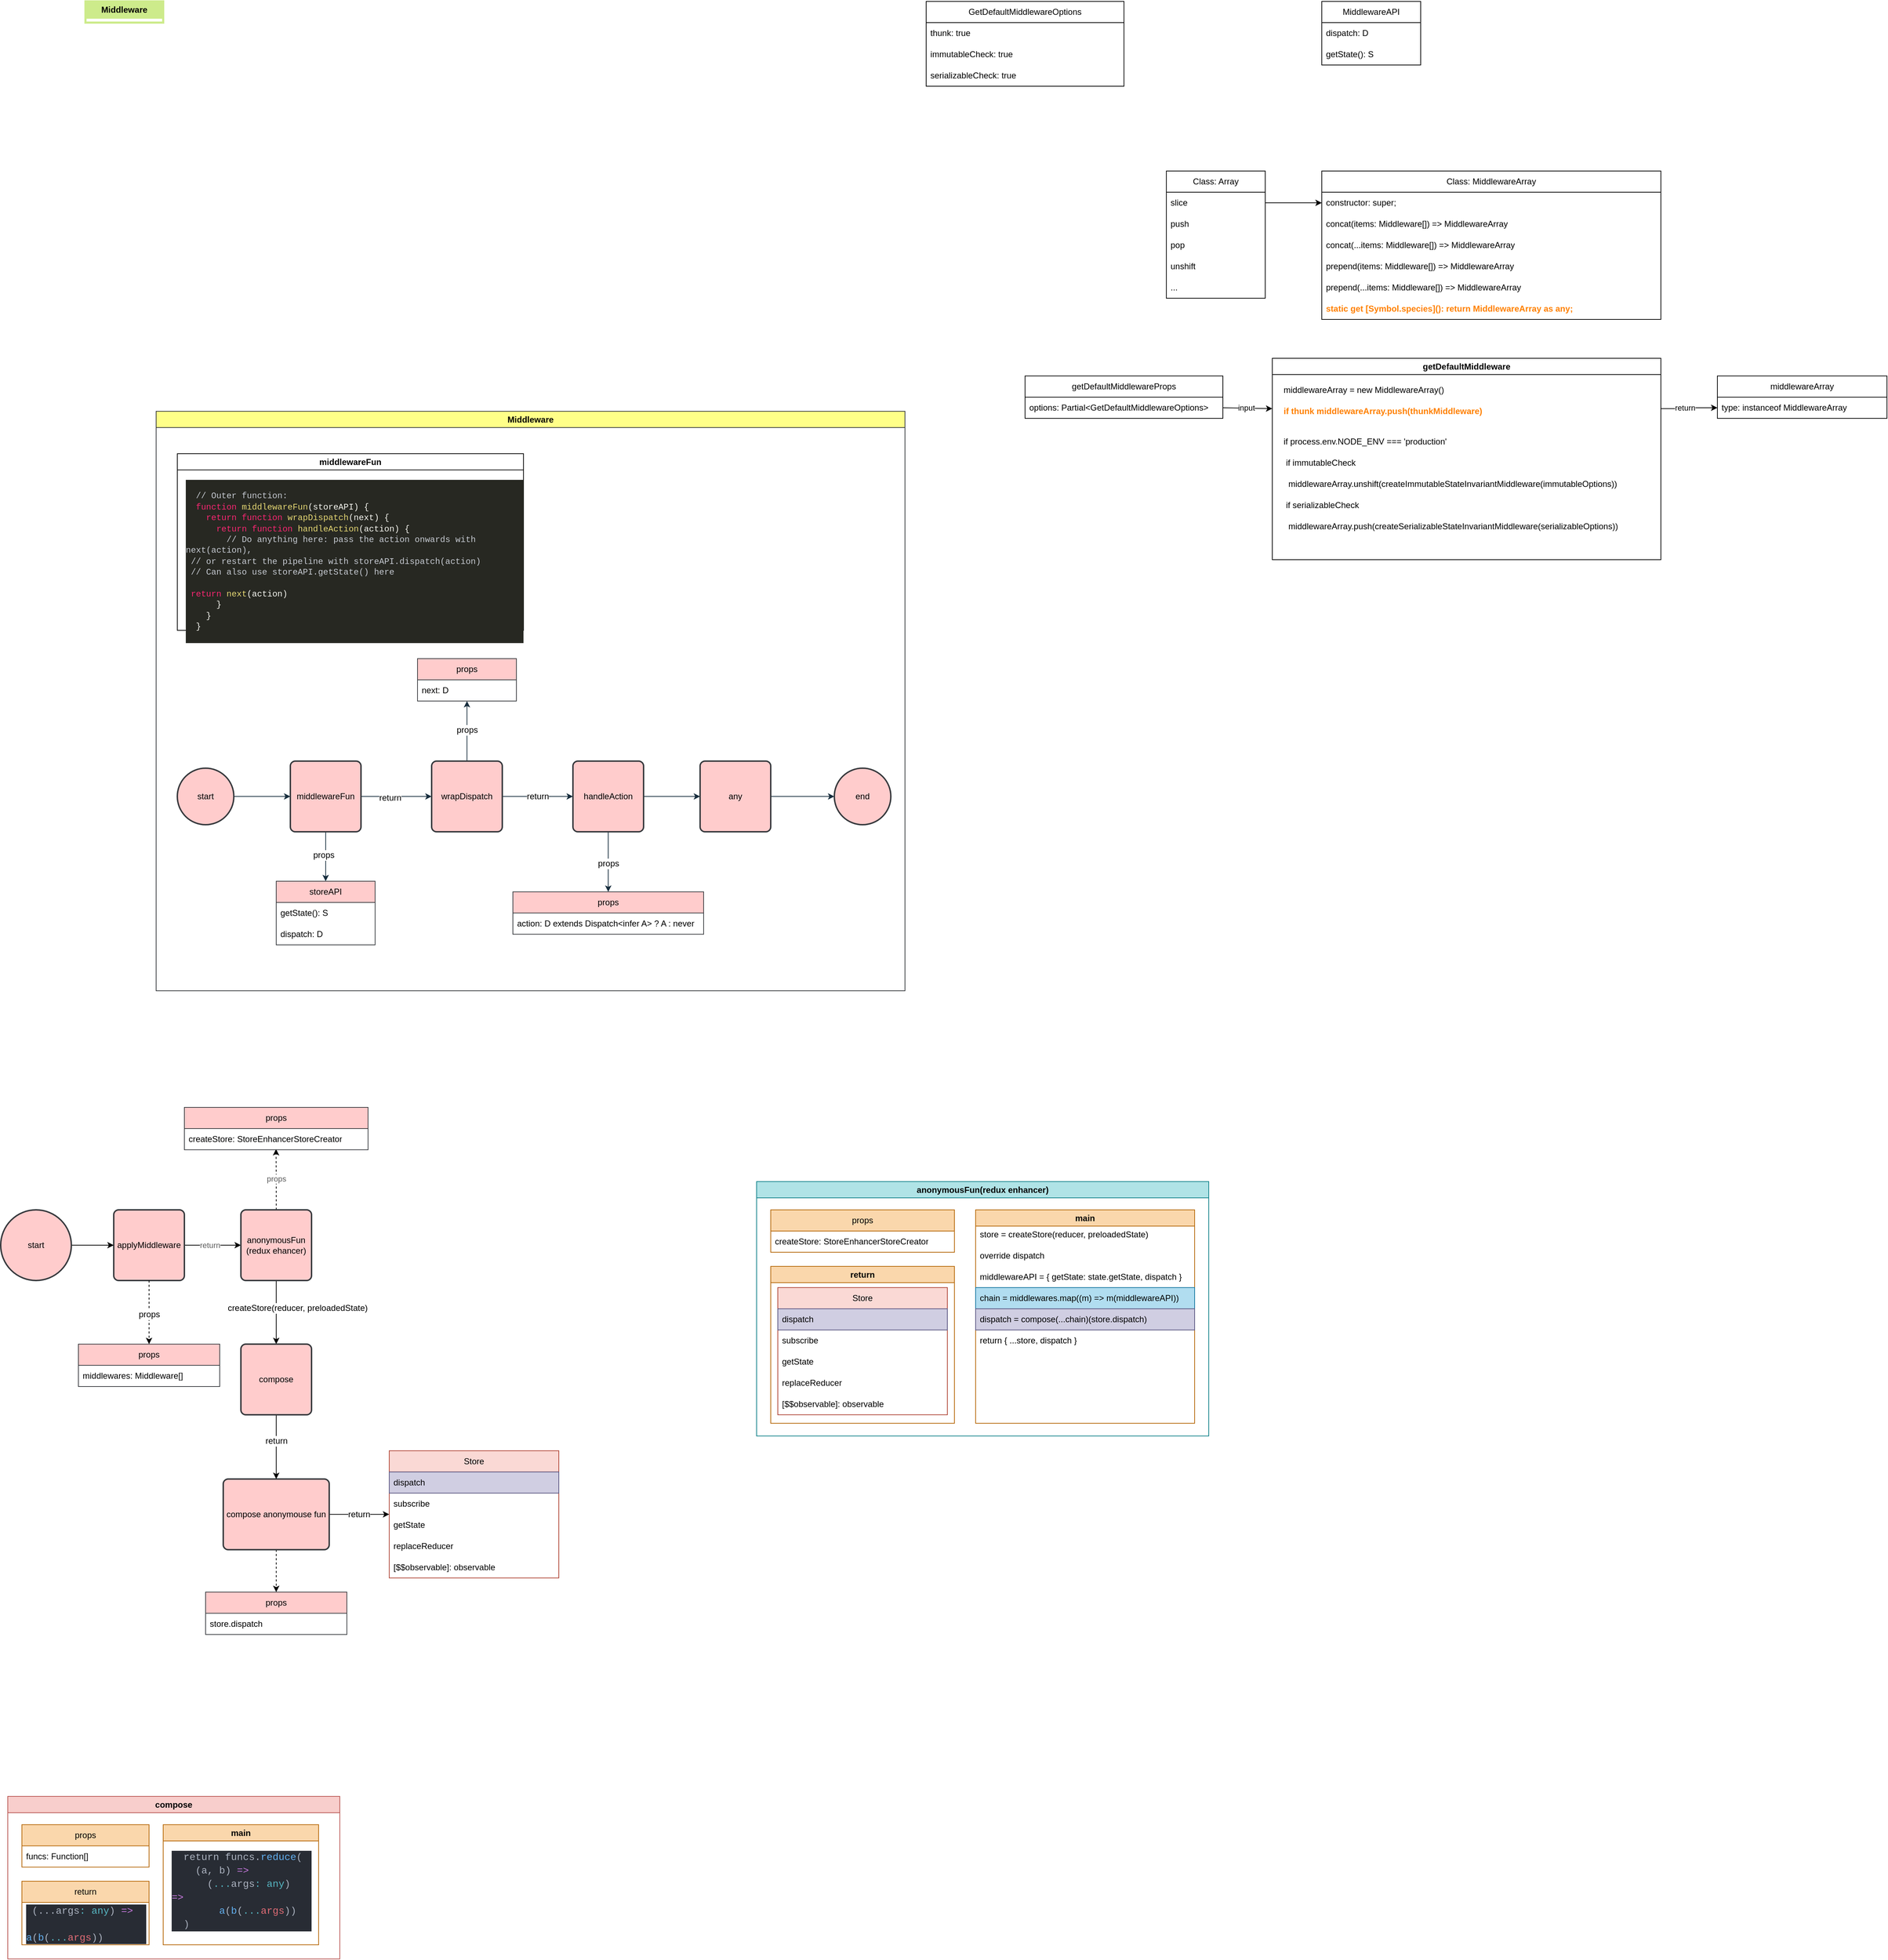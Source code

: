 <mxfile version="20.8.13" type="github">
  <diagram name="第 1 页" id="Je5M9p50dfMenlb4uafC">
    <mxGraphModel dx="3253" dy="2268" grid="1" gridSize="10" guides="1" tooltips="1" connect="1" arrows="1" fold="1" page="1" pageScale="1" pageWidth="827" pageHeight="1169" math="0" shadow="0">
      <root>
        <mxCell id="0" />
        <mxCell id="1" parent="0" />
        <mxCell id="uOk9SfMnvMUk-7f9dFpr-8" value="Class: MiddlewareArray" style="swimlane;fontStyle=0;childLayout=stackLayout;horizontal=1;startSize=30;horizontalStack=0;resizeParent=1;resizeParentMax=0;resizeLast=0;collapsible=1;marginBottom=0;whiteSpace=wrap;html=1;" vertex="1" parent="1">
          <mxGeometry x="-90" y="210" width="480" height="210" as="geometry">
            <mxRectangle x="420" y="400" width="60" height="30" as="alternateBounds" />
          </mxGeometry>
        </mxCell>
        <mxCell id="uOk9SfMnvMUk-7f9dFpr-9" value="constructor: super;" style="text;strokeColor=none;fillColor=none;align=left;verticalAlign=middle;spacingLeft=4;spacingRight=4;overflow=hidden;points=[[0,0.5],[1,0.5]];portConstraint=eastwest;rotatable=0;whiteSpace=wrap;html=1;" vertex="1" parent="uOk9SfMnvMUk-7f9dFpr-8">
          <mxGeometry y="30" width="480" height="30" as="geometry" />
        </mxCell>
        <mxCell id="uOk9SfMnvMUk-7f9dFpr-31" value="concat(items: Middleware[]) =&amp;gt; MiddlewareArray" style="text;strokeColor=none;fillColor=none;align=left;verticalAlign=middle;spacingLeft=4;spacingRight=4;overflow=hidden;points=[[0,0.5],[1,0.5]];portConstraint=eastwest;rotatable=0;whiteSpace=wrap;html=1;" vertex="1" parent="uOk9SfMnvMUk-7f9dFpr-8">
          <mxGeometry y="60" width="480" height="30" as="geometry" />
        </mxCell>
        <mxCell id="uOk9SfMnvMUk-7f9dFpr-30" value="concat(...items: Middleware[]) =&amp;gt; MiddlewareArray" style="text;strokeColor=none;fillColor=none;align=left;verticalAlign=middle;spacingLeft=4;spacingRight=4;overflow=hidden;points=[[0,0.5],[1,0.5]];portConstraint=eastwest;rotatable=0;whiteSpace=wrap;html=1;" vertex="1" parent="uOk9SfMnvMUk-7f9dFpr-8">
          <mxGeometry y="90" width="480" height="30" as="geometry" />
        </mxCell>
        <mxCell id="uOk9SfMnvMUk-7f9dFpr-28" value="prepend(items: Middleware[]) =&amp;gt; MiddlewareArray" style="text;strokeColor=none;fillColor=none;align=left;verticalAlign=middle;spacingLeft=4;spacingRight=4;overflow=hidden;points=[[0,0.5],[1,0.5]];portConstraint=eastwest;rotatable=0;whiteSpace=wrap;html=1;" vertex="1" parent="uOk9SfMnvMUk-7f9dFpr-8">
          <mxGeometry y="120" width="480" height="30" as="geometry" />
        </mxCell>
        <mxCell id="uOk9SfMnvMUk-7f9dFpr-27" value="prepend(...items: Middleware[]) =&amp;gt; MiddlewareArray" style="text;strokeColor=none;fillColor=none;align=left;verticalAlign=middle;spacingLeft=4;spacingRight=4;overflow=hidden;points=[[0,0.5],[1,0.5]];portConstraint=eastwest;rotatable=0;whiteSpace=wrap;html=1;" vertex="1" parent="uOk9SfMnvMUk-7f9dFpr-8">
          <mxGeometry y="150" width="480" height="30" as="geometry" />
        </mxCell>
        <mxCell id="uOk9SfMnvMUk-7f9dFpr-50" value="static get [Symbol.species](): return MiddlewareArray as any;" style="text;strokeColor=none;fillColor=none;align=left;verticalAlign=middle;spacingLeft=4;spacingRight=4;overflow=hidden;points=[[0,0.5],[1,0.5]];portConstraint=eastwest;rotatable=0;whiteSpace=wrap;html=1;fontColor=#FF8000;fontStyle=1" vertex="1" parent="uOk9SfMnvMUk-7f9dFpr-8">
          <mxGeometry y="180" width="480" height="30" as="geometry" />
        </mxCell>
        <mxCell id="uOk9SfMnvMUk-7f9dFpr-16" value="Class: Array" style="swimlane;fontStyle=0;childLayout=stackLayout;horizontal=1;startSize=30;horizontalStack=0;resizeParent=1;resizeParentMax=0;resizeLast=0;collapsible=1;marginBottom=0;whiteSpace=wrap;html=1;" vertex="1" parent="1">
          <mxGeometry x="-310" y="210" width="140" height="180" as="geometry" />
        </mxCell>
        <mxCell id="uOk9SfMnvMUk-7f9dFpr-17" value="slice" style="text;strokeColor=none;fillColor=none;align=left;verticalAlign=middle;spacingLeft=4;spacingRight=4;overflow=hidden;points=[[0,0.5],[1,0.5]];portConstraint=eastwest;rotatable=0;whiteSpace=wrap;html=1;" vertex="1" parent="uOk9SfMnvMUk-7f9dFpr-16">
          <mxGeometry y="30" width="140" height="30" as="geometry" />
        </mxCell>
        <mxCell id="uOk9SfMnvMUk-7f9dFpr-18" value="push" style="text;strokeColor=none;fillColor=none;align=left;verticalAlign=middle;spacingLeft=4;spacingRight=4;overflow=hidden;points=[[0,0.5],[1,0.5]];portConstraint=eastwest;rotatable=0;whiteSpace=wrap;html=1;" vertex="1" parent="uOk9SfMnvMUk-7f9dFpr-16">
          <mxGeometry y="60" width="140" height="30" as="geometry" />
        </mxCell>
        <mxCell id="uOk9SfMnvMUk-7f9dFpr-19" value="pop" style="text;strokeColor=none;fillColor=none;align=left;verticalAlign=middle;spacingLeft=4;spacingRight=4;overflow=hidden;points=[[0,0.5],[1,0.5]];portConstraint=eastwest;rotatable=0;whiteSpace=wrap;html=1;" vertex="1" parent="uOk9SfMnvMUk-7f9dFpr-16">
          <mxGeometry y="90" width="140" height="30" as="geometry" />
        </mxCell>
        <mxCell id="uOk9SfMnvMUk-7f9dFpr-20" value="unshift" style="text;strokeColor=none;fillColor=none;align=left;verticalAlign=middle;spacingLeft=4;spacingRight=4;overflow=hidden;points=[[0,0.5],[1,0.5]];portConstraint=eastwest;rotatable=0;whiteSpace=wrap;html=1;" vertex="1" parent="uOk9SfMnvMUk-7f9dFpr-16">
          <mxGeometry y="120" width="140" height="30" as="geometry" />
        </mxCell>
        <mxCell id="uOk9SfMnvMUk-7f9dFpr-21" value="..." style="text;strokeColor=none;fillColor=none;align=left;verticalAlign=middle;spacingLeft=4;spacingRight=4;overflow=hidden;points=[[0,0.5],[1,0.5]];portConstraint=eastwest;rotatable=0;whiteSpace=wrap;html=1;" vertex="1" parent="uOk9SfMnvMUk-7f9dFpr-16">
          <mxGeometry y="150" width="140" height="30" as="geometry" />
        </mxCell>
        <mxCell id="uOk9SfMnvMUk-7f9dFpr-22" style="edgeStyle=orthogonalEdgeStyle;rounded=0;orthogonalLoop=1;jettySize=auto;html=1;entryX=0;entryY=0.5;entryDx=0;entryDy=0;" edge="1" parent="1" source="uOk9SfMnvMUk-7f9dFpr-17" target="uOk9SfMnvMUk-7f9dFpr-9">
          <mxGeometry relative="1" as="geometry" />
        </mxCell>
        <mxCell id="uOk9SfMnvMUk-7f9dFpr-36" value="Middleware" style="swimlane;whiteSpace=wrap;html=1;fillColor=#cdeb8b;strokeColor=#cdeb8b;strokeWidth=3;" vertex="1" collapsed="1" parent="1">
          <mxGeometry x="-1840" y="-30" width="110" height="30" as="geometry">
            <mxRectangle x="-1710" y="540" width="560" height="560" as="alternateBounds" />
          </mxGeometry>
        </mxCell>
        <mxCell id="uOk9SfMnvMUk-7f9dFpr-37" value="props" style="swimlane;fontStyle=0;childLayout=stackLayout;horizontal=1;startSize=30;horizontalStack=0;resizeParent=1;resizeParentMax=0;resizeLast=0;collapsible=1;marginBottom=0;whiteSpace=wrap;html=1;fillColor=#ffcccc;strokeColor=#ffcccc;strokeWidth=2;" vertex="1" parent="uOk9SfMnvMUk-7f9dFpr-36">
          <mxGeometry x="20" y="40" width="520" height="60" as="geometry" />
        </mxCell>
        <mxCell id="uOk9SfMnvMUk-7f9dFpr-38" value="api: MiddlewareAPI" style="text;strokeColor=none;fillColor=none;align=center;verticalAlign=middle;spacingLeft=4;spacingRight=4;overflow=hidden;points=[[0,0.5],[1,0.5]];portConstraint=eastwest;rotatable=0;whiteSpace=wrap;html=1;" vertex="1" parent="uOk9SfMnvMUk-7f9dFpr-37">
          <mxGeometry y="30" width="520" height="30" as="geometry" />
        </mxCell>
        <mxCell id="uOk9SfMnvMUk-7f9dFpr-199" value="return" style="swimlane;whiteSpace=wrap;html=1;labelBackgroundColor=none;strokeColor=#ffcccc;fontFamily=Helvetica;fontSize=12;fontColor=default;startSize=23;fillColor=#ffcccc;strokeWidth=2;" vertex="1" parent="uOk9SfMnvMUk-7f9dFpr-36">
          <mxGeometry x="20" y="110" width="520" height="430" as="geometry" />
        </mxCell>
        <mxCell id="uOk9SfMnvMUk-7f9dFpr-178" value="wrapDispatch" style="swimlane;whiteSpace=wrap;html=1;labelBackgroundColor=none;strokeColor=#82b366;fillColor=#d5e8d4;swimlaneFillColor=default;strokeWidth=2;" vertex="1" parent="uOk9SfMnvMUk-7f9dFpr-199">
          <mxGeometry x="20" y="41" width="480" height="370" as="geometry" />
        </mxCell>
        <mxCell id="uOk9SfMnvMUk-7f9dFpr-182" value="Props" style="swimlane;fontStyle=0;childLayout=stackLayout;horizontal=1;startSize=30;horizontalStack=0;resizeParent=1;resizeParentMax=0;resizeLast=0;collapsible=1;marginBottom=0;whiteSpace=wrap;html=1;labelBackgroundColor=none;strokeColor=#b46504;fontFamily=Helvetica;fontSize=12;fillColor=#fad7ac;" vertex="1" parent="uOk9SfMnvMUk-7f9dFpr-178">
          <mxGeometry x="20" y="40" width="440" height="60" as="geometry" />
        </mxCell>
        <mxCell id="uOk9SfMnvMUk-7f9dFpr-183" value="next: D" style="text;strokeColor=none;fillColor=none;align=center;verticalAlign=middle;spacingLeft=4;spacingRight=4;overflow=hidden;points=[[0,0.5],[1,0.5]];portConstraint=eastwest;rotatable=0;whiteSpace=wrap;html=1;fontSize=12;fontFamily=Helvetica;fontColor=default;" vertex="1" parent="uOk9SfMnvMUk-7f9dFpr-182">
          <mxGeometry y="30" width="440" height="30" as="geometry" />
        </mxCell>
        <mxCell id="uOk9SfMnvMUk-7f9dFpr-189" value="return" style="swimlane;whiteSpace=wrap;html=1;labelBackgroundColor=none;strokeColor=#b46504;fillColor=#fad7ac;" vertex="1" parent="uOk9SfMnvMUk-7f9dFpr-178">
          <mxGeometry x="20" y="120" width="440" height="220" as="geometry" />
        </mxCell>
        <mxCell id="uOk9SfMnvMUk-7f9dFpr-193" value="handleAction" style="swimlane;whiteSpace=wrap;html=1;labelBackgroundColor=none;strokeColor=#56517e;fillColor=#d0cee2;startSize=23;" vertex="1" parent="uOk9SfMnvMUk-7f9dFpr-189">
          <mxGeometry x="20" y="40" width="400" height="160" as="geometry" />
        </mxCell>
        <mxCell id="uOk9SfMnvMUk-7f9dFpr-195" value="Props" style="swimlane;fontStyle=0;childLayout=stackLayout;horizontal=1;startSize=30;horizontalStack=0;resizeParent=1;resizeParentMax=0;resizeLast=0;collapsible=1;marginBottom=0;whiteSpace=wrap;html=1;labelBackgroundColor=none;strokeColor=#ae4132;fontFamily=Helvetica;fontSize=12;fillColor=#fad9d5;" vertex="1" parent="uOk9SfMnvMUk-7f9dFpr-193">
          <mxGeometry x="10" y="30" width="380" height="60" as="geometry" />
        </mxCell>
        <mxCell id="uOk9SfMnvMUk-7f9dFpr-196" value="action: D extends Dispatch&amp;lt;infer A&amp;gt; ? A : never" style="text;strokeColor=none;fillColor=none;align=left;verticalAlign=middle;spacingLeft=4;spacingRight=4;overflow=hidden;points=[[0,0.5],[1,0.5]];portConstraint=eastwest;rotatable=0;whiteSpace=wrap;html=1;fontSize=12;fontFamily=Helvetica;fontColor=default;" vertex="1" parent="uOk9SfMnvMUk-7f9dFpr-195">
          <mxGeometry y="30" width="380" height="30" as="geometry" />
        </mxCell>
        <mxCell id="uOk9SfMnvMUk-7f9dFpr-197" value="return" style="swimlane;whiteSpace=wrap;html=1;labelBackgroundColor=none;strokeColor=#ae4132;fillColor=#fad9d5;" vertex="1" parent="uOk9SfMnvMUk-7f9dFpr-193">
          <mxGeometry x="10" y="100" width="380" height="50" as="geometry" />
        </mxCell>
        <mxCell id="uOk9SfMnvMUk-7f9dFpr-198" value="any" style="text;html=1;strokeColor=none;fillColor=none;align=center;verticalAlign=middle;whiteSpace=wrap;rounded=0;fontColor=#1A1A1A;" vertex="1" parent="uOk9SfMnvMUk-7f9dFpr-197">
          <mxGeometry y="19" width="380" height="31" as="geometry" />
        </mxCell>
        <mxCell id="uOk9SfMnvMUk-7f9dFpr-41" value="MiddlewareAPI" style="swimlane;fontStyle=0;childLayout=stackLayout;horizontal=1;startSize=30;horizontalStack=0;resizeParent=1;resizeParentMax=0;resizeLast=0;collapsible=1;marginBottom=0;whiteSpace=wrap;html=1;" vertex="1" parent="1">
          <mxGeometry x="-90" y="-30" width="140" height="90" as="geometry" />
        </mxCell>
        <mxCell id="uOk9SfMnvMUk-7f9dFpr-42" value="dispatch: D" style="text;strokeColor=none;fillColor=none;align=left;verticalAlign=middle;spacingLeft=4;spacingRight=4;overflow=hidden;points=[[0,0.5],[1,0.5]];portConstraint=eastwest;rotatable=0;whiteSpace=wrap;html=1;" vertex="1" parent="uOk9SfMnvMUk-7f9dFpr-41">
          <mxGeometry y="30" width="140" height="30" as="geometry" />
        </mxCell>
        <mxCell id="uOk9SfMnvMUk-7f9dFpr-43" value="getState(): S" style="text;strokeColor=none;fillColor=none;align=left;verticalAlign=middle;spacingLeft=4;spacingRight=4;overflow=hidden;points=[[0,0.5],[1,0.5]];portConstraint=eastwest;rotatable=0;whiteSpace=wrap;html=1;" vertex="1" parent="uOk9SfMnvMUk-7f9dFpr-41">
          <mxGeometry y="60" width="140" height="30" as="geometry" />
        </mxCell>
        <mxCell id="uOk9SfMnvMUk-7f9dFpr-51" value="getDefaultMiddleware" style="swimlane;whiteSpace=wrap;html=1;strokeColor=default;" vertex="1" parent="1">
          <mxGeometry x="-160" y="475" width="550" height="285" as="geometry" />
        </mxCell>
        <mxCell id="uOk9SfMnvMUk-7f9dFpr-52" value="&lt;span style=&quot;font-weight: normal;&quot;&gt;&lt;font color=&quot;#000000&quot;&gt;middlewareArray = new MiddlewareArray()&lt;/font&gt;&lt;/span&gt;" style="text;strokeColor=none;fillColor=none;align=left;verticalAlign=middle;spacingLeft=4;spacingRight=4;overflow=hidden;points=[[0,0.5],[1,0.5]];portConstraint=eastwest;rotatable=0;whiteSpace=wrap;html=1;fontColor=#FF0000;fontStyle=1" vertex="1" parent="uOk9SfMnvMUk-7f9dFpr-51">
          <mxGeometry x="10" y="30" width="350" height="30" as="geometry" />
        </mxCell>
        <mxCell id="uOk9SfMnvMUk-7f9dFpr-53" value="if thunk middlewareArray.push(thunkMiddleware)" style="text;strokeColor=none;fillColor=none;align=left;verticalAlign=middle;spacingLeft=4;spacingRight=4;overflow=hidden;points=[[0,0.5],[1,0.5]];portConstraint=eastwest;rotatable=0;whiteSpace=wrap;html=1;fontStyle=1;fontColor=#FF8000;" vertex="1" parent="uOk9SfMnvMUk-7f9dFpr-51">
          <mxGeometry x="10" y="60" width="330" height="30" as="geometry" />
        </mxCell>
        <mxCell id="uOk9SfMnvMUk-7f9dFpr-54" value="&lt;p style=&quot;line-height: 150%;&quot;&gt;if process.env.NODE_ENV === &#39;production&#39;&lt;/p&gt;&lt;p style=&quot;line-height: 150%;&quot;&gt;&lt;span style=&quot;white-space: pre;&quot;&gt;	&lt;/span&gt;if immutableCheck&lt;br&gt;&lt;/p&gt;&lt;p style=&quot;line-height: 150%;&quot;&gt;&lt;span style=&quot;white-space: pre;&quot;&gt;	&lt;/span&gt;&lt;span style=&quot;white-space: pre;&quot;&gt;	&lt;/span&gt;middlewareArray.unshift(createImmutableStateInvariantMiddleware(immutableOptions))&lt;br&gt;&lt;/p&gt;&lt;p style=&quot;line-height: 150%;&quot;&gt;&lt;span style=&quot;white-space: pre;&quot;&gt;	&lt;/span&gt;if serializableCheck&lt;br&gt;&lt;/p&gt;&lt;p style=&quot;line-height: 150%;&quot;&gt;&lt;span style=&quot;white-space: pre;&quot;&gt;	&lt;/span&gt;&lt;span style=&quot;white-space: pre;&quot;&gt;	&lt;/span&gt;middlewareArray.push(createSerializableStateInvariantMiddleware(serializableOptions))&lt;br&gt;&lt;/p&gt;" style="text;strokeColor=none;fillColor=none;align=left;verticalAlign=top;spacingLeft=4;spacingRight=4;overflow=hidden;points=[[0,0.5],[1,0.5]];portConstraint=eastwest;rotatable=0;whiteSpace=wrap;html=1;labelBackgroundColor=default;" vertex="1" parent="uOk9SfMnvMUk-7f9dFpr-51">
          <mxGeometry x="10" y="90" width="530" height="180" as="geometry" />
        </mxCell>
        <mxCell id="uOk9SfMnvMUk-7f9dFpr-58" value="getDefaultMiddlewareProps" style="swimlane;fontStyle=0;childLayout=stackLayout;horizontal=1;startSize=30;horizontalStack=0;resizeParent=1;resizeParentMax=0;resizeLast=0;collapsible=1;marginBottom=0;whiteSpace=wrap;html=1;" vertex="1" parent="1">
          <mxGeometry x="-510" y="500" width="280" height="60" as="geometry">
            <mxRectangle x="420" y="400" width="60" height="30" as="alternateBounds" />
          </mxGeometry>
        </mxCell>
        <mxCell id="uOk9SfMnvMUk-7f9dFpr-59" value="options: Partial&amp;lt;GetDefaultMiddlewareOptions&amp;gt;" style="text;strokeColor=none;fillColor=none;align=left;verticalAlign=middle;spacingLeft=4;spacingRight=4;overflow=hidden;points=[[0,0.5],[1,0.5]];portConstraint=eastwest;rotatable=0;whiteSpace=wrap;html=1;" vertex="1" parent="uOk9SfMnvMUk-7f9dFpr-58">
          <mxGeometry y="30" width="280" height="30" as="geometry" />
        </mxCell>
        <mxCell id="uOk9SfMnvMUk-7f9dFpr-60" value="middlewareArray" style="swimlane;fontStyle=0;childLayout=stackLayout;horizontal=1;startSize=30;horizontalStack=0;resizeParent=1;resizeParentMax=0;resizeLast=0;collapsible=1;marginBottom=0;whiteSpace=wrap;html=1;" vertex="1" parent="1">
          <mxGeometry x="470" y="500" width="240" height="60" as="geometry">
            <mxRectangle x="420" y="400" width="60" height="30" as="alternateBounds" />
          </mxGeometry>
        </mxCell>
        <mxCell id="uOk9SfMnvMUk-7f9dFpr-61" value="type: instanceof MiddlewareArray" style="text;strokeColor=none;fillColor=none;align=left;verticalAlign=middle;spacingLeft=4;spacingRight=4;overflow=hidden;points=[[0,0.5],[1,0.5]];portConstraint=eastwest;rotatable=0;whiteSpace=wrap;html=1;" vertex="1" parent="uOk9SfMnvMUk-7f9dFpr-60">
          <mxGeometry y="30" width="240" height="30" as="geometry" />
        </mxCell>
        <mxCell id="uOk9SfMnvMUk-7f9dFpr-62" value="" style="endArrow=classic;html=1;rounded=0;exitX=1;exitY=0.5;exitDx=0;exitDy=0;entryX=0;entryY=0.25;entryDx=0;entryDy=0;" edge="1" parent="1" source="uOk9SfMnvMUk-7f9dFpr-59" target="uOk9SfMnvMUk-7f9dFpr-51">
          <mxGeometry width="50" height="50" relative="1" as="geometry">
            <mxPoint x="-220" y="435" as="sourcePoint" />
            <mxPoint x="-168.32" y="515.66" as="targetPoint" />
          </mxGeometry>
        </mxCell>
        <mxCell id="uOk9SfMnvMUk-7f9dFpr-63" value="input" style="edgeLabel;html=1;align=center;verticalAlign=middle;resizable=0;points=[];" vertex="1" connectable="0" parent="uOk9SfMnvMUk-7f9dFpr-62">
          <mxGeometry x="-0.286" y="-1" relative="1" as="geometry">
            <mxPoint x="8" y="-2" as="offset" />
          </mxGeometry>
        </mxCell>
        <mxCell id="uOk9SfMnvMUk-7f9dFpr-64" value="" style="edgeStyle=orthogonalEdgeStyle;rounded=0;orthogonalLoop=1;jettySize=auto;html=1;entryX=0;entryY=0.5;entryDx=0;entryDy=0;exitX=1;exitY=0.25;exitDx=0;exitDy=0;" edge="1" parent="1" source="uOk9SfMnvMUk-7f9dFpr-51" target="uOk9SfMnvMUk-7f9dFpr-61">
          <mxGeometry relative="1" as="geometry">
            <mxPoint x="240" y="207.5" as="sourcePoint" />
            <mxPoint x="310.28" y="206.68" as="targetPoint" />
          </mxGeometry>
        </mxCell>
        <mxCell id="uOk9SfMnvMUk-7f9dFpr-65" value="return" style="edgeLabel;html=1;align=center;verticalAlign=middle;resizable=0;points=[];" vertex="1" connectable="0" parent="uOk9SfMnvMUk-7f9dFpr-64">
          <mxGeometry x="-0.283" relative="1" as="geometry">
            <mxPoint x="5" y="-2" as="offset" />
          </mxGeometry>
        </mxCell>
        <mxCell id="uOk9SfMnvMUk-7f9dFpr-66" value="GetDefaultMiddlewareOptions" style="swimlane;fontStyle=0;childLayout=stackLayout;horizontal=1;startSize=30;horizontalStack=0;resizeParent=1;resizeParentMax=0;resizeLast=0;collapsible=1;marginBottom=0;whiteSpace=wrap;html=1;" vertex="1" parent="1">
          <mxGeometry x="-650" y="-30" width="280" height="120" as="geometry">
            <mxRectangle x="420" y="400" width="60" height="30" as="alternateBounds" />
          </mxGeometry>
        </mxCell>
        <mxCell id="uOk9SfMnvMUk-7f9dFpr-67" value="thunk: true" style="text;strokeColor=none;fillColor=none;align=left;verticalAlign=middle;spacingLeft=4;spacingRight=4;overflow=hidden;points=[[0,0.5],[1,0.5]];portConstraint=eastwest;rotatable=0;whiteSpace=wrap;html=1;" vertex="1" parent="uOk9SfMnvMUk-7f9dFpr-66">
          <mxGeometry y="30" width="280" height="30" as="geometry" />
        </mxCell>
        <mxCell id="uOk9SfMnvMUk-7f9dFpr-69" value="immutableCheck: true" style="text;strokeColor=none;fillColor=none;align=left;verticalAlign=middle;spacingLeft=4;spacingRight=4;overflow=hidden;points=[[0,0.5],[1,0.5]];portConstraint=eastwest;rotatable=0;whiteSpace=wrap;html=1;" vertex="1" parent="uOk9SfMnvMUk-7f9dFpr-66">
          <mxGeometry y="60" width="280" height="30" as="geometry" />
        </mxCell>
        <mxCell id="uOk9SfMnvMUk-7f9dFpr-70" value="serializableCheck: true" style="text;strokeColor=none;fillColor=none;align=left;verticalAlign=middle;spacingLeft=4;spacingRight=4;overflow=hidden;points=[[0,0.5],[1,0.5]];portConstraint=eastwest;rotatable=0;whiteSpace=wrap;html=1;" vertex="1" parent="uOk9SfMnvMUk-7f9dFpr-66">
          <mxGeometry y="90" width="280" height="30" as="geometry" />
        </mxCell>
        <mxCell id="uOk9SfMnvMUk-7f9dFpr-83" value="middlewareFun" style="swimlane;whiteSpace=wrap;html=1;labelBackgroundColor=none;fontColor=#000000;" vertex="1" parent="1">
          <mxGeometry x="-1710" y="610" width="490" height="250" as="geometry" />
        </mxCell>
        <mxCell id="uOk9SfMnvMUk-7f9dFpr-85" value="&lt;div style=&quot;font-size: 12px;&quot;&gt;&lt;span style=&quot;color: rgb(198, 202, 210); font-family: SFMono-Regular, Menlo, Monaco, Consolas, &amp;quot;Liberation Mono&amp;quot;, &amp;quot;Courier New&amp;quot;, monospace; font-size: 12px;&quot;&gt;&amp;nbsp;&amp;nbsp;&lt;/span&gt;&lt;/div&gt;&lt;div style=&quot;font-size: 12px;&quot;&gt;&lt;span style=&quot;color: rgb(198, 202, 210); font-family: SFMono-Regular, Menlo, Monaco, Consolas, &amp;quot;Liberation Mono&amp;quot;, &amp;quot;Courier New&amp;quot;, monospace; font-size: 12px;&quot;&gt;&amp;nbsp; // Outer function:&lt;/span&gt;&lt;br style=&quot;font-size: 12px;&quot;&gt;&lt;/div&gt;&lt;div style=&quot;font-size: 12px;&quot;&gt;&lt;span style=&quot;box-sizing: border-box; font-family: SFMono-Regular, Menlo, Monaco, Consolas, &amp;quot;Liberation Mono&amp;quot;, &amp;quot;Courier New&amp;quot;, monospace; font-size: 12px;&quot; class=&quot;token-line&quot;&gt;&lt;font color=&quot;#f8f8f2&quot;&gt;&lt;span style=&quot;box-sizing: border-box; font-size: 12px;&quot; class=&quot;token plain&quot;&gt;&lt;/span&gt;&lt;/font&gt;&lt;span style=&quot;color: rgb(249, 38, 114); box-sizing: border-box; font-size: 12px;&quot; class=&quot;token keyword&quot;&gt;&amp;nbsp; function&lt;/span&gt;&lt;span style=&quot;box-sizing: border-box; font-size: 12px;&quot; class=&quot;token plain&quot;&gt;&lt;font color=&quot;#f8f8f2&quot;&gt;&amp;nbsp;&lt;/font&gt;&lt;font color=&quot;#e6d874&quot;&gt;middlewareFun&lt;/font&gt;&lt;/span&gt;&lt;span style=&quot;color: rgb(248, 248, 242); box-sizing: border-box; font-size: 12px;&quot; class=&quot;token punctuation&quot;&gt;(&lt;/span&gt;&lt;span style=&quot;color: rgb(248, 248, 242); box-sizing: border-box; font-size: 12px;&quot; class=&quot;token parameter&quot;&gt;storeAPI&lt;/span&gt;&lt;span style=&quot;color: rgb(248, 248, 242); box-sizing: border-box; font-size: 12px;&quot; class=&quot;token punctuation&quot;&gt;)&lt;/span&gt;&lt;span style=&quot;color: rgb(248, 248, 242); box-sizing: border-box; font-size: 12px;&quot; class=&quot;token plain&quot;&gt; &lt;/span&gt;&lt;span style=&quot;color: rgb(248, 248, 242); box-sizing: border-box; font-size: 12px;&quot; class=&quot;token punctuation&quot;&gt;{&lt;/span&gt;&lt;font color=&quot;#f8f8f2&quot;&gt;&lt;span style=&quot;box-sizing: border-box; font-size: 12px;&quot; class=&quot;token plain&quot;&gt;&lt;/span&gt;&lt;/font&gt;&lt;br style=&quot;box-sizing: border-box; font-size: 12px;&quot;&gt;&lt;/span&gt;&lt;span style=&quot;box-sizing: border-box; color: rgb(248, 248, 242); font-family: SFMono-Regular, Menlo, Monaco, Consolas, &amp;quot;Liberation Mono&amp;quot;, &amp;quot;Courier New&amp;quot;, monospace; font-size: 12px;&quot; class=&quot;token-line&quot;&gt;&lt;span style=&quot;box-sizing: border-box; color: rgb(249, 38, 114); font-size: 12px;&quot; class=&quot;token keyword control-flow&quot;&gt;&amp;nbsp; &amp;nbsp; return&lt;/span&gt;&lt;span style=&quot;box-sizing: border-box; font-size: 12px;&quot; class=&quot;token plain&quot;&gt; &lt;/span&gt;&lt;span style=&quot;box-sizing: border-box; color: rgb(249, 38, 114); font-size: 12px;&quot; class=&quot;token keyword&quot;&gt;function&lt;/span&gt;&lt;span style=&quot;box-sizing: border-box; font-size: 12px;&quot; class=&quot;token plain&quot;&gt; &lt;/span&gt;&lt;span style=&quot;box-sizing: border-box; color: rgb(230, 216, 116); font-size: 12px;&quot; class=&quot;token function&quot;&gt;wrapDispatch&lt;/span&gt;&lt;span style=&quot;box-sizing: border-box; font-size: 12px;&quot; class=&quot;token punctuation&quot;&gt;(&lt;/span&gt;&lt;span style=&quot;box-sizing: border-box; font-size: 12px;&quot; class=&quot;token parameter&quot;&gt;next&lt;/span&gt;&lt;span style=&quot;box-sizing: border-box; font-size: 12px;&quot; class=&quot;token punctuation&quot;&gt;)&lt;/span&gt;&lt;span style=&quot;box-sizing: border-box; font-size: 12px;&quot; class=&quot;token plain&quot;&gt; &lt;/span&gt;&lt;span style=&quot;box-sizing: border-box; font-size: 12px;&quot; class=&quot;token punctuation&quot;&gt;{&lt;/span&gt;&lt;span style=&quot;box-sizing: border-box; font-size: 12px;&quot; class=&quot;token plain&quot;&gt;&lt;/span&gt;&lt;br style=&quot;box-sizing: border-box; font-size: 12px;&quot;&gt;&lt;/span&gt;&lt;span style=&quot;box-sizing: border-box; color: rgb(248, 248, 242); font-family: SFMono-Regular, Menlo, Monaco, Consolas, &amp;quot;Liberation Mono&amp;quot;, &amp;quot;Courier New&amp;quot;, monospace; font-size: 12px;&quot; class=&quot;token-line&quot;&gt;&lt;span style=&quot;box-sizing: border-box; color: rgb(249, 38, 114); font-size: 12px;&quot; class=&quot;token keyword control-flow&quot;&gt;&amp;nbsp; &amp;nbsp; &amp;nbsp; return&lt;/span&gt;&lt;span style=&quot;box-sizing: border-box; font-size: 12px;&quot; class=&quot;token plain&quot;&gt; &lt;/span&gt;&lt;span style=&quot;box-sizing: border-box; color: rgb(249, 38, 114); font-size: 12px;&quot; class=&quot;token keyword&quot;&gt;function&lt;/span&gt;&lt;span style=&quot;box-sizing: border-box; font-size: 12px;&quot; class=&quot;token plain&quot;&gt; &lt;/span&gt;&lt;span style=&quot;box-sizing: border-box; color: rgb(230, 216, 116); font-size: 12px;&quot; class=&quot;token function&quot;&gt;handleAction&lt;/span&gt;&lt;span style=&quot;box-sizing: border-box; font-size: 12px;&quot; class=&quot;token punctuation&quot;&gt;(&lt;/span&gt;&lt;span style=&quot;box-sizing: border-box; font-size: 12px;&quot; class=&quot;token parameter&quot;&gt;action&lt;/span&gt;&lt;span style=&quot;box-sizing: border-box; font-size: 12px;&quot; class=&quot;token punctuation&quot;&gt;)&lt;/span&gt;&lt;span style=&quot;box-sizing: border-box; font-size: 12px;&quot; class=&quot;token plain&quot;&gt; &lt;/span&gt;&lt;span style=&quot;box-sizing: border-box; font-size: 12px;&quot; class=&quot;token punctuation&quot;&gt;{&lt;/span&gt;&lt;span style=&quot;box-sizing: border-box; font-size: 12px;&quot; class=&quot;token plain&quot;&gt;&lt;/span&gt;&lt;br style=&quot;box-sizing: border-box; font-size: 12px;&quot;&gt;&lt;/span&gt;&lt;span style=&quot;box-sizing: border-box; color: rgb(248, 248, 242); font-family: SFMono-Regular, Menlo, Monaco, Consolas, &amp;quot;Liberation Mono&amp;quot;, &amp;quot;Courier New&amp;quot;, monospace; font-size: 12px;&quot; class=&quot;token-line&quot;&gt;&lt;span style=&quot;box-sizing: border-box; color: rgb(198, 202, 210); font-size: 12px;&quot; class=&quot;token comment&quot;&gt;&amp;nbsp; &amp;nbsp; &amp;nbsp; &amp;nbsp; // Do anything here: pass the action onwards with next(action),&lt;/span&gt;&lt;span style=&quot;box-sizing: border-box; font-size: 12px;&quot; class=&quot;token plain&quot;&gt;&lt;/span&gt;&lt;br style=&quot;box-sizing: border-box; font-size: 12px;&quot;&gt;&lt;/span&gt;&lt;span style=&quot;box-sizing: border-box; color: rgb(248, 248, 242); font-family: SFMono-Regular, Menlo, Monaco, Consolas, &amp;quot;Liberation Mono&amp;quot;, &amp;quot;Courier New&amp;quot;, monospace; font-size: 12px;&quot; class=&quot;token-line&quot;&gt;&lt;span style=&quot;box-sizing: border-box; font-size: 12px;&quot; class=&quot;token plain&quot;&gt;      &lt;/span&gt;&lt;span style=&quot;box-sizing: border-box; color: rgb(198, 202, 210); font-size: 12px;&quot; class=&quot;token comment&quot;&gt;&lt;span style=&quot;white-space: pre; font-size: 12px;&quot;&gt;	&lt;/span&gt;// or restart the pipeline with storeAPI.dispatch(action)&lt;/span&gt;&lt;span style=&quot;box-sizing: border-box; font-size: 12px;&quot; class=&quot;token plain&quot;&gt;&lt;/span&gt;&lt;br style=&quot;box-sizing: border-box; font-size: 12px;&quot;&gt;&lt;/span&gt;&lt;span style=&quot;box-sizing: border-box; color: rgb(248, 248, 242); font-family: SFMono-Regular, Menlo, Monaco, Consolas, &amp;quot;Liberation Mono&amp;quot;, &amp;quot;Courier New&amp;quot;, monospace; font-size: 12px;&quot; class=&quot;token-line&quot;&gt;&lt;span style=&quot;box-sizing: border-box; font-size: 12px;&quot; class=&quot;token plain&quot;&gt;      &lt;/span&gt;&lt;span style=&quot;box-sizing: border-box; color: rgb(198, 202, 210); font-size: 12px;&quot; class=&quot;token comment&quot;&gt;&lt;span style=&quot;white-space: pre; font-size: 12px;&quot;&gt;	&lt;/span&gt;// Can also use storeAPI.getState() here&lt;/span&gt;&lt;span style=&quot;box-sizing: border-box; font-size: 12px;&quot; class=&quot;token plain&quot;&gt;&lt;/span&gt;&lt;br style=&quot;box-sizing: border-box; font-size: 12px;&quot;&gt;&lt;/span&gt;&lt;span style=&quot;box-sizing: border-box; color: rgb(248, 248, 242); font-family: SFMono-Regular, Menlo, Monaco, Consolas, &amp;quot;Liberation Mono&amp;quot;, &amp;quot;Courier New&amp;quot;, monospace; font-size: 12px;&quot; class=&quot;token-line&quot;&gt;&lt;span style=&quot;box-sizing: border-box; display: inline-block; font-size: 12px;&quot; class=&quot;token plain&quot;&gt;&lt;/span&gt;&lt;br style=&quot;box-sizing: border-box; font-size: 12px;&quot;&gt;&lt;/span&gt;&lt;span style=&quot;box-sizing: border-box; color: rgb(248, 248, 242); font-family: SFMono-Regular, Menlo, Monaco, Consolas, &amp;quot;Liberation Mono&amp;quot;, &amp;quot;Courier New&amp;quot;, monospace; font-size: 12px;&quot; class=&quot;token-line&quot;&gt;&lt;span style=&quot;box-sizing: border-box; font-size: 12px;&quot; class=&quot;token plain&quot;&gt;      &lt;/span&gt;&lt;span style=&quot;box-sizing: border-box; color: rgb(249, 38, 114); font-size: 12px;&quot; class=&quot;token keyword control-flow&quot;&gt;&lt;span style=&quot;white-space: pre; font-size: 12px;&quot;&gt;	&lt;/span&gt;return&lt;/span&gt;&lt;span style=&quot;box-sizing: border-box; font-size: 12px;&quot; class=&quot;token plain&quot;&gt; &lt;/span&gt;&lt;span style=&quot;box-sizing: border-box; color: rgb(230, 216, 116); font-size: 12px;&quot; class=&quot;token function&quot;&gt;next&lt;/span&gt;&lt;span style=&quot;box-sizing: border-box; font-size: 12px;&quot; class=&quot;token punctuation&quot;&gt;(&lt;/span&gt;&lt;span style=&quot;box-sizing: border-box; font-size: 12px;&quot; class=&quot;token plain&quot;&gt;action&lt;/span&gt;&lt;span style=&quot;box-sizing: border-box; font-size: 12px;&quot; class=&quot;token punctuation&quot;&gt;)&lt;/span&gt;&lt;/span&gt;&lt;/div&gt;&lt;div style=&quot;font-size: 12px;&quot;&gt;&lt;span style=&quot;box-sizing: border-box; color: rgb(248, 248, 242); font-family: SFMono-Regular, Menlo, Monaco, Consolas, &amp;quot;Liberation Mono&amp;quot;, &amp;quot;Courier New&amp;quot;, monospace; font-size: 12px;&quot; class=&quot;token-line&quot;&gt;&lt;span style=&quot;box-sizing: border-box; font-size: 12px;&quot; class=&quot;token punctuation&quot;&gt;&amp;nbsp; &amp;nbsp; &amp;nbsp; }&lt;/span&gt;&lt;span style=&quot;box-sizing: border-box; font-size: 12px;&quot; class=&quot;token plain&quot;&gt;&lt;/span&gt;&lt;br style=&quot;box-sizing: border-box; font-size: 12px;&quot;&gt;&lt;/span&gt;&lt;span style=&quot;box-sizing: border-box; color: rgb(248, 248, 242); font-family: SFMono-Regular, Menlo, Monaco, Consolas, &amp;quot;Liberation Mono&amp;quot;, &amp;quot;Courier New&amp;quot;, monospace; font-size: 12px;&quot; class=&quot;token-line&quot;&gt;&lt;span style=&quot;box-sizing: border-box; font-size: 12px;&quot; class=&quot;token punctuation&quot;&gt;&amp;nbsp; &amp;nbsp; }&lt;/span&gt;&lt;span style=&quot;box-sizing: border-box; font-size: 12px;&quot; class=&quot;token plain&quot;&gt;&lt;/span&gt;&lt;br style=&quot;box-sizing: border-box; font-size: 12px;&quot;&gt;&lt;/span&gt;&lt;span style=&quot;box-sizing: border-box; color: rgb(248, 248, 242); font-family: SFMono-Regular, Menlo, Monaco, Consolas, &amp;quot;Liberation Mono&amp;quot;, &amp;quot;Courier New&amp;quot;, monospace; font-size: 12px;&quot; class=&quot;token-line&quot;&gt;&lt;span style=&quot;box-sizing: border-box; font-size: 12px;&quot; class=&quot;token plain&quot;&gt;&lt;/span&gt;&lt;span style=&quot;box-sizing: border-box; font-size: 12px;&quot; class=&quot;token punctuation&quot;&gt;&amp;nbsp; }&lt;/span&gt;&lt;/span&gt;&lt;br style=&quot;font-size: 12px;&quot;&gt;&lt;/div&gt;&lt;div style=&quot;font-size: 12px;&quot;&gt;&lt;span style=&quot;box-sizing: border-box; color: rgb(248, 248, 242); font-family: SFMono-Regular, Menlo, Monaco, Consolas, &amp;quot;Liberation Mono&amp;quot;, &amp;quot;Courier New&amp;quot;, monospace; font-size: 12px;&quot; class=&quot;token-line&quot;&gt;&lt;span style=&quot;box-sizing: border-box; font-size: 12px;&quot; class=&quot;token punctuation&quot;&gt;&lt;br&gt;&lt;/span&gt;&lt;/span&gt;&lt;/div&gt;" style="text;html=1;strokeColor=none;fillColor=none;align=left;verticalAlign=top;whiteSpace=wrap;rounded=0;fontColor=#000000;labelBackgroundColor=#272822;fontSize=12;spacingTop=0;spacingLeft=0;labelBorderColor=none;" vertex="1" parent="uOk9SfMnvMUk-7f9dFpr-83">
          <mxGeometry x="10" y="30" width="480" height="220" as="geometry" />
        </mxCell>
        <mxCell id="uOk9SfMnvMUk-7f9dFpr-168" value="anonymousFun(redux enhancer)" style="swimlane;whiteSpace=wrap;html=1;labelBackgroundColor=none;fillColor=#b0e3e6;strokeColor=#0e8088;" vertex="1" parent="1">
          <mxGeometry x="-890" y="1640" width="640" height="360" as="geometry" />
        </mxCell>
        <mxCell id="uOk9SfMnvMUk-7f9dFpr-103" value="main" style="swimlane;whiteSpace=wrap;html=1;strokeColor=#b46504;fillColor=#fad7ac;labelBackgroundColor=none;labelBorderColor=none;" vertex="1" parent="uOk9SfMnvMUk-7f9dFpr-168">
          <mxGeometry x="310" y="40" width="310" height="302" as="geometry" />
        </mxCell>
        <mxCell id="uOk9SfMnvMUk-7f9dFpr-106" value="override dispatch" style="text;strokeColor=none;fillColor=none;align=left;verticalAlign=middle;spacingLeft=4;spacingRight=4;overflow=hidden;points=[[0,0.5],[1,0.5]];portConstraint=eastwest;rotatable=0;whiteSpace=wrap;html=1;" vertex="1" parent="uOk9SfMnvMUk-7f9dFpr-103">
          <mxGeometry y="50" width="200" height="30" as="geometry" />
        </mxCell>
        <mxCell id="uOk9SfMnvMUk-7f9dFpr-107" value="middlewareAPI = { getState: state.getState, dispatch }" style="text;strokeColor=none;fillColor=none;align=left;verticalAlign=middle;spacingLeft=4;spacingRight=4;overflow=hidden;points=[[0,0.5],[1,0.5]];portConstraint=eastwest;rotatable=0;whiteSpace=wrap;html=1;" vertex="1" parent="uOk9SfMnvMUk-7f9dFpr-103">
          <mxGeometry y="80" width="300" height="30" as="geometry" />
        </mxCell>
        <mxCell id="uOk9SfMnvMUk-7f9dFpr-108" value="chain = middlewares.map((m) =&amp;gt; m(middlewareAPI))" style="text;strokeColor=#10739e;fillColor=#b1ddf0;align=left;verticalAlign=middle;spacingLeft=4;spacingRight=4;overflow=hidden;points=[[0,0.5],[1,0.5]];portConstraint=eastwest;rotatable=0;whiteSpace=wrap;html=1;" vertex="1" parent="uOk9SfMnvMUk-7f9dFpr-103">
          <mxGeometry y="110" width="310" height="30" as="geometry" />
        </mxCell>
        <mxCell id="uOk9SfMnvMUk-7f9dFpr-109" value="dispatch = compose(...chain)(store.dispatch)" style="text;strokeColor=#56517e;fillColor=#d0cee2;align=left;verticalAlign=middle;spacingLeft=4;spacingRight=4;overflow=hidden;points=[[0,0.5],[1,0.5]];portConstraint=eastwest;rotatable=0;whiteSpace=wrap;html=1;" vertex="1" parent="uOk9SfMnvMUk-7f9dFpr-103">
          <mxGeometry y="140" width="310" height="30" as="geometry" />
        </mxCell>
        <mxCell id="uOk9SfMnvMUk-7f9dFpr-110" value="return { ...store, dispatch }" style="text;strokeColor=none;fillColor=none;align=left;verticalAlign=middle;spacingLeft=4;spacingRight=4;overflow=hidden;points=[[0,0.5],[1,0.5]];portConstraint=eastwest;rotatable=0;whiteSpace=wrap;html=1;" vertex="1" parent="uOk9SfMnvMUk-7f9dFpr-103">
          <mxGeometry y="170" width="300" height="30" as="geometry" />
        </mxCell>
        <mxCell id="uOk9SfMnvMUk-7f9dFpr-105" value="store = createStore(reducer, preloadedState)" style="text;strokeColor=none;fillColor=none;align=left;verticalAlign=middle;spacingLeft=4;spacingRight=4;overflow=hidden;points=[[0,0.5],[1,0.5]];portConstraint=eastwest;rotatable=0;whiteSpace=wrap;html=1;" vertex="1" parent="uOk9SfMnvMUk-7f9dFpr-103">
          <mxGeometry y="20" width="270" height="30" as="geometry" />
        </mxCell>
        <mxCell id="uOk9SfMnvMUk-7f9dFpr-119" value="props" style="swimlane;fontStyle=0;childLayout=stackLayout;horizontal=1;startSize=30;horizontalStack=0;resizeParent=1;resizeParentMax=0;resizeLast=0;collapsible=1;marginBottom=0;whiteSpace=wrap;html=1;fillColor=#fad7ac;strokeColor=#b46504;" vertex="1" parent="uOk9SfMnvMUk-7f9dFpr-168">
          <mxGeometry x="20" y="40" width="260" height="60" as="geometry">
            <mxRectangle x="-540" y="1390" width="140" height="30" as="alternateBounds" />
          </mxGeometry>
        </mxCell>
        <mxCell id="uOk9SfMnvMUk-7f9dFpr-120" value="createStore: StoreEnhancerStoreCreator" style="text;strokeColor=none;fillColor=none;align=left;verticalAlign=middle;spacingLeft=4;spacingRight=4;overflow=hidden;points=[[0,0.5],[1,0.5]];portConstraint=eastwest;rotatable=0;whiteSpace=wrap;html=1;" vertex="1" parent="uOk9SfMnvMUk-7f9dFpr-119">
          <mxGeometry y="30" width="260" height="30" as="geometry" />
        </mxCell>
        <mxCell id="uOk9SfMnvMUk-7f9dFpr-132" value="return" style="swimlane;whiteSpace=wrap;html=1;strokeColor=#b46504;fillColor=#fad7ac;labelBackgroundColor=none;labelBorderColor=none;" vertex="1" parent="uOk9SfMnvMUk-7f9dFpr-168">
          <mxGeometry x="20" y="120" width="260" height="222" as="geometry" />
        </mxCell>
        <mxCell id="uOk9SfMnvMUk-7f9dFpr-145" value="Store" style="swimlane;fontStyle=0;childLayout=stackLayout;horizontal=1;startSize=30;horizontalStack=0;resizeParent=1;resizeParentMax=0;resizeLast=0;collapsible=1;marginBottom=0;whiteSpace=wrap;html=1;fillColor=#fad9d5;strokeColor=#ae4132;" vertex="1" parent="uOk9SfMnvMUk-7f9dFpr-132">
          <mxGeometry x="10" y="30" width="240" height="180" as="geometry">
            <mxRectangle x="420" y="400" width="60" height="30" as="alternateBounds" />
          </mxGeometry>
        </mxCell>
        <mxCell id="uOk9SfMnvMUk-7f9dFpr-146" value="dispatch" style="text;strokeColor=#56517e;fillColor=#d0cee2;align=left;verticalAlign=middle;spacingLeft=4;spacingRight=4;overflow=hidden;points=[[0,0.5],[1,0.5]];portConstraint=eastwest;rotatable=0;whiteSpace=wrap;html=1;" vertex="1" parent="uOk9SfMnvMUk-7f9dFpr-145">
          <mxGeometry y="30" width="240" height="30" as="geometry" />
        </mxCell>
        <mxCell id="uOk9SfMnvMUk-7f9dFpr-147" value="subscribe" style="text;strokeColor=none;fillColor=none;align=left;verticalAlign=middle;spacingLeft=4;spacingRight=4;overflow=hidden;points=[[0,0.5],[1,0.5]];portConstraint=eastwest;rotatable=0;whiteSpace=wrap;html=1;" vertex="1" parent="uOk9SfMnvMUk-7f9dFpr-145">
          <mxGeometry y="60" width="240" height="30" as="geometry" />
        </mxCell>
        <mxCell id="uOk9SfMnvMUk-7f9dFpr-148" value="getState" style="text;strokeColor=none;fillColor=none;align=left;verticalAlign=middle;spacingLeft=4;spacingRight=4;overflow=hidden;points=[[0,0.5],[1,0.5]];portConstraint=eastwest;rotatable=0;whiteSpace=wrap;html=1;" vertex="1" parent="uOk9SfMnvMUk-7f9dFpr-145">
          <mxGeometry y="90" width="240" height="30" as="geometry" />
        </mxCell>
        <mxCell id="uOk9SfMnvMUk-7f9dFpr-149" value="replaceReducer" style="text;strokeColor=none;fillColor=none;align=left;verticalAlign=middle;spacingLeft=4;spacingRight=4;overflow=hidden;points=[[0,0.5],[1,0.5]];portConstraint=eastwest;rotatable=0;whiteSpace=wrap;html=1;" vertex="1" parent="uOk9SfMnvMUk-7f9dFpr-145">
          <mxGeometry y="120" width="240" height="30" as="geometry" />
        </mxCell>
        <mxCell id="uOk9SfMnvMUk-7f9dFpr-150" value="[$$observable]: observable" style="text;strokeColor=none;fillColor=none;align=left;verticalAlign=middle;spacingLeft=4;spacingRight=4;overflow=hidden;points=[[0,0.5],[1,0.5]];portConstraint=eastwest;rotatable=0;whiteSpace=wrap;html=1;" vertex="1" parent="uOk9SfMnvMUk-7f9dFpr-145">
          <mxGeometry y="150" width="240" height="30" as="geometry" />
        </mxCell>
        <mxCell id="uOk9SfMnvMUk-7f9dFpr-169" value="compose" style="swimlane;whiteSpace=wrap;html=1;labelBackgroundColor=none;strokeColor=#b85450;fillColor=#f8cecc;" vertex="1" parent="1">
          <mxGeometry x="-1950" y="2510" width="470" height="230" as="geometry" />
        </mxCell>
        <mxCell id="uOk9SfMnvMUk-7f9dFpr-170" value="props" style="swimlane;fontStyle=0;childLayout=stackLayout;horizontal=1;startSize=30;horizontalStack=0;resizeParent=1;resizeParentMax=0;resizeLast=0;collapsible=1;marginBottom=0;whiteSpace=wrap;html=1;fillColor=#fad7ac;strokeColor=#b46504;" vertex="1" parent="uOk9SfMnvMUk-7f9dFpr-169">
          <mxGeometry x="20" y="40" width="180" height="60" as="geometry">
            <mxRectangle x="-540" y="1390" width="140" height="30" as="alternateBounds" />
          </mxGeometry>
        </mxCell>
        <mxCell id="uOk9SfMnvMUk-7f9dFpr-171" value="funcs: Function[]" style="text;strokeColor=none;fillColor=none;align=left;verticalAlign=middle;spacingLeft=4;spacingRight=4;overflow=hidden;points=[[0,0.5],[1,0.5]];portConstraint=eastwest;rotatable=0;whiteSpace=wrap;html=1;" vertex="1" parent="uOk9SfMnvMUk-7f9dFpr-170">
          <mxGeometry y="30" width="180" height="30" as="geometry" />
        </mxCell>
        <mxCell id="uOk9SfMnvMUk-7f9dFpr-172" value="main" style="swimlane;whiteSpace=wrap;html=1;labelBackgroundColor=none;strokeColor=#b46504;fillColor=#fad7ac;" vertex="1" parent="uOk9SfMnvMUk-7f9dFpr-169">
          <mxGeometry x="220" y="40" width="220" height="170" as="geometry" />
        </mxCell>
        <mxCell id="uOk9SfMnvMUk-7f9dFpr-173" value="&lt;div style=&quot;color: rgb(171, 178, 191); background-color: rgb(40, 44, 52); font-family: Consolas, &amp;quot;Courier New&amp;quot;, monospace; font-size: 14px; line-height: 19px;&quot;&gt;&lt;div&gt;&amp;nbsp; return funcs.&lt;span style=&quot;color: #61afef;&quot;&gt;reduce&lt;/span&gt;(&lt;/div&gt;&lt;div&gt;&amp;nbsp; &amp;nbsp; (a, b) &lt;span style=&quot;color: #c678dd;&quot;&gt;=&amp;gt;&lt;/span&gt;&lt;/div&gt;&lt;div&gt;&amp;nbsp; &amp;nbsp; &amp;nbsp; (&lt;span style=&quot;color: #56b6c2;&quot;&gt;...&lt;/span&gt;args&lt;span style=&quot;color: #56b6c2;&quot;&gt;:&lt;/span&gt; &lt;span style=&quot;color: #56b6c2;&quot;&gt;any&lt;/span&gt;) &lt;span style=&quot;color: #c678dd;&quot;&gt;=&amp;gt;&amp;nbsp;&amp;nbsp;&lt;/span&gt;&lt;/div&gt;&lt;div&gt;&amp;nbsp; &amp;nbsp; &amp;nbsp; &amp;nbsp; &lt;span style=&quot;color: #61afef;&quot;&gt;a&lt;/span&gt;(&lt;span style=&quot;color: #61afef;&quot;&gt;b&lt;/span&gt;(&lt;span style=&quot;color: #56b6c2;&quot;&gt;...&lt;/span&gt;&lt;span style=&quot;color: #e06c75;&quot;&gt;args&lt;/span&gt;))&lt;/div&gt;&lt;div&gt;&amp;nbsp; )&lt;/div&gt;&lt;/div&gt;" style="text;html=1;strokeColor=none;fillColor=none;align=left;verticalAlign=top;whiteSpace=wrap;rounded=0;fontColor=#1A1A1A;" vertex="1" parent="uOk9SfMnvMUk-7f9dFpr-172">
          <mxGeometry x="10" y="30" width="200" height="110" as="geometry" />
        </mxCell>
        <mxCell id="uOk9SfMnvMUk-7f9dFpr-174" value="return" style="swimlane;fontStyle=0;childLayout=stackLayout;horizontal=1;startSize=30;horizontalStack=0;resizeParent=1;resizeParentMax=0;resizeLast=0;collapsible=1;marginBottom=0;whiteSpace=wrap;html=1;fillColor=#fad7ac;strokeColor=#b46504;" vertex="1" parent="uOk9SfMnvMUk-7f9dFpr-169">
          <mxGeometry x="20" y="120" width="180" height="90" as="geometry">
            <mxRectangle x="-540" y="1390" width="140" height="30" as="alternateBounds" />
          </mxGeometry>
        </mxCell>
        <mxCell id="uOk9SfMnvMUk-7f9dFpr-175" value="&lt;div style=&quot;color: rgb(171, 178, 191); background-color: rgb(40, 44, 52); font-family: Consolas, &amp;quot;Courier New&amp;quot;, monospace; font-size: 14px; line-height: 19px;&quot;&gt;&lt;div&gt;&amp;nbsp;(...args&lt;span style=&quot;color: #56b6c2;&quot;&gt;:&lt;/span&gt; &lt;span style=&quot;color: #56b6c2;&quot;&gt;any&lt;/span&gt;) &lt;span style=&quot;color: #c678dd;&quot;&gt;=&amp;gt;&lt;/span&gt;&lt;/div&gt;&lt;div&gt;&amp;nbsp; &amp;nbsp; &amp;nbsp; &amp;nbsp; &lt;span style=&quot;color: #61afef;&quot;&gt;a&lt;/span&gt;(&lt;span style=&quot;color: #61afef;&quot;&gt;b&lt;/span&gt;(&lt;span style=&quot;color: #56b6c2;&quot;&gt;...&lt;/span&gt;&lt;span style=&quot;color: #e06c75;&quot;&gt;args&lt;/span&gt;))&amp;nbsp;&lt;/div&gt;&lt;/div&gt;" style="text;strokeColor=none;fillColor=none;align=left;verticalAlign=middle;spacingLeft=4;spacingRight=4;overflow=hidden;points=[[0,0.5],[1,0.5]];portConstraint=eastwest;rotatable=0;whiteSpace=wrap;html=1;" vertex="1" parent="uOk9SfMnvMUk-7f9dFpr-174">
          <mxGeometry y="30" width="180" height="60" as="geometry" />
        </mxCell>
        <mxCell id="uOk9SfMnvMUk-7f9dFpr-210" value="" style="edgeStyle=orthogonalEdgeStyle;rounded=0;orthogonalLoop=1;jettySize=auto;html=1;strokeColor=#182E3E;fontFamily=Helvetica;fontSize=12;fontColor=default;startSize=23;" edge="1" parent="1" source="uOk9SfMnvMUk-7f9dFpr-201" target="uOk9SfMnvMUk-7f9dFpr-209">
          <mxGeometry relative="1" as="geometry" />
        </mxCell>
        <mxCell id="uOk9SfMnvMUk-7f9dFpr-216" value="return" style="edgeLabel;html=1;align=center;verticalAlign=middle;resizable=0;points=[];fontSize=12;fontFamily=Helvetica;fontColor=default;" vertex="1" connectable="0" parent="uOk9SfMnvMUk-7f9dFpr-210">
          <mxGeometry x="-0.187" y="-2" relative="1" as="geometry">
            <mxPoint as="offset" />
          </mxGeometry>
        </mxCell>
        <mxCell id="uOk9SfMnvMUk-7f9dFpr-234" style="edgeStyle=orthogonalEdgeStyle;rounded=0;orthogonalLoop=1;jettySize=auto;html=1;strokeColor=#182E3E;fontFamily=Helvetica;fontSize=12;fontColor=default;startSize=23;entryX=0.5;entryY=0;entryDx=0;entryDy=0;" edge="1" parent="1" source="uOk9SfMnvMUk-7f9dFpr-201" target="uOk9SfMnvMUk-7f9dFpr-202">
          <mxGeometry relative="1" as="geometry">
            <mxPoint x="-1500" y="1210" as="targetPoint" />
          </mxGeometry>
        </mxCell>
        <mxCell id="uOk9SfMnvMUk-7f9dFpr-201" value="middlewareFun" style="rounded=1;whiteSpace=wrap;html=1;absoluteArcSize=1;arcSize=14;strokeWidth=2;labelBackgroundColor=none;strokeColor=#36393d;fontFamily=Helvetica;fontSize=12;fontColor=default;startSize=23;fillColor=#ffcccc;" vertex="1" parent="1">
          <mxGeometry x="-1550" y="1045" width="100" height="100" as="geometry" />
        </mxCell>
        <mxCell id="uOk9SfMnvMUk-7f9dFpr-202" value="storeAPI" style="swimlane;fontStyle=0;childLayout=stackLayout;horizontal=1;startSize=30;horizontalStack=0;resizeParent=1;resizeParentMax=0;resizeLast=0;collapsible=1;marginBottom=0;whiteSpace=wrap;html=1;labelBackgroundColor=none;strokeColor=#36393d;fontFamily=Helvetica;fontSize=12;fontColor=default;fillColor=#ffcccc;" vertex="1" parent="1">
          <mxGeometry x="-1570" y="1215" width="140" height="90" as="geometry" />
        </mxCell>
        <mxCell id="uOk9SfMnvMUk-7f9dFpr-203" value="getState(): S" style="text;strokeColor=none;fillColor=none;align=left;verticalAlign=middle;spacingLeft=4;spacingRight=4;overflow=hidden;points=[[0,0.5],[1,0.5]];portConstraint=eastwest;rotatable=0;whiteSpace=wrap;html=1;fontSize=12;fontFamily=Helvetica;fontColor=default;" vertex="1" parent="uOk9SfMnvMUk-7f9dFpr-202">
          <mxGeometry y="30" width="140" height="30" as="geometry" />
        </mxCell>
        <mxCell id="uOk9SfMnvMUk-7f9dFpr-204" value="dispatch: D" style="text;strokeColor=none;fillColor=none;align=left;verticalAlign=middle;spacingLeft=4;spacingRight=4;overflow=hidden;points=[[0,0.5],[1,0.5]];portConstraint=eastwest;rotatable=0;whiteSpace=wrap;html=1;fontSize=12;fontFamily=Helvetica;fontColor=default;" vertex="1" parent="uOk9SfMnvMUk-7f9dFpr-202">
          <mxGeometry y="60" width="140" height="30" as="geometry" />
        </mxCell>
        <mxCell id="uOk9SfMnvMUk-7f9dFpr-213" value="" style="edgeStyle=orthogonalEdgeStyle;rounded=0;orthogonalLoop=1;jettySize=auto;html=1;strokeColor=#182E3E;fontFamily=Helvetica;fontSize=12;fontColor=default;startSize=23;" edge="1" parent="1" source="uOk9SfMnvMUk-7f9dFpr-209" target="uOk9SfMnvMUk-7f9dFpr-212">
          <mxGeometry relative="1" as="geometry" />
        </mxCell>
        <mxCell id="uOk9SfMnvMUk-7f9dFpr-217" value="return" style="edgeLabel;html=1;align=center;verticalAlign=middle;resizable=0;points=[];fontSize=12;fontFamily=Helvetica;fontColor=default;" vertex="1" connectable="0" parent="uOk9SfMnvMUk-7f9dFpr-213">
          <mxGeometry x="0.234" relative="1" as="geometry">
            <mxPoint x="-12" as="offset" />
          </mxGeometry>
        </mxCell>
        <mxCell id="uOk9SfMnvMUk-7f9dFpr-222" style="edgeStyle=orthogonalEdgeStyle;rounded=0;orthogonalLoop=1;jettySize=auto;html=1;entryX=0.5;entryY=1;entryDx=0;entryDy=0;entryPerimeter=0;strokeColor=#182E3E;fontFamily=Helvetica;fontSize=12;fontColor=default;startSize=23;" edge="1" parent="1" source="uOk9SfMnvMUk-7f9dFpr-209" target="uOk9SfMnvMUk-7f9dFpr-219">
          <mxGeometry relative="1" as="geometry" />
        </mxCell>
        <mxCell id="uOk9SfMnvMUk-7f9dFpr-223" value="props" style="edgeLabel;html=1;align=center;verticalAlign=middle;resizable=0;points=[];fontSize=12;fontFamily=Helvetica;fontColor=default;" vertex="1" connectable="0" parent="uOk9SfMnvMUk-7f9dFpr-222">
          <mxGeometry x="0.252" y="1" relative="1" as="geometry">
            <mxPoint x="1" y="9" as="offset" />
          </mxGeometry>
        </mxCell>
        <mxCell id="uOk9SfMnvMUk-7f9dFpr-209" value="wrapDispatch" style="rounded=1;whiteSpace=wrap;html=1;absoluteArcSize=1;arcSize=14;strokeWidth=2;labelBackgroundColor=none;strokeColor=#36393d;fontFamily=Helvetica;fontSize=12;fontColor=default;startSize=23;fillColor=#ffcccc;" vertex="1" parent="1">
          <mxGeometry x="-1350" y="1045" width="100" height="100" as="geometry" />
        </mxCell>
        <mxCell id="uOk9SfMnvMUk-7f9dFpr-226" style="edgeStyle=orthogonalEdgeStyle;rounded=0;orthogonalLoop=1;jettySize=auto;html=1;strokeColor=#182E3E;fontFamily=Helvetica;fontSize=12;fontColor=default;startSize=23;" edge="1" parent="1" source="uOk9SfMnvMUk-7f9dFpr-212" target="uOk9SfMnvMUk-7f9dFpr-224">
          <mxGeometry relative="1" as="geometry">
            <Array as="points">
              <mxPoint x="-1100" y="1200" />
              <mxPoint x="-1100" y="1200" />
            </Array>
          </mxGeometry>
        </mxCell>
        <mxCell id="uOk9SfMnvMUk-7f9dFpr-227" value="props" style="edgeLabel;html=1;align=center;verticalAlign=middle;resizable=0;points=[];fontSize=12;fontFamily=Helvetica;fontColor=default;" vertex="1" connectable="0" parent="uOk9SfMnvMUk-7f9dFpr-226">
          <mxGeometry x="0.233" y="2" relative="1" as="geometry">
            <mxPoint x="-2" y="-8" as="offset" />
          </mxGeometry>
        </mxCell>
        <mxCell id="uOk9SfMnvMUk-7f9dFpr-231" value="" style="edgeStyle=orthogonalEdgeStyle;rounded=0;orthogonalLoop=1;jettySize=auto;html=1;strokeColor=#182E3E;fontFamily=Helvetica;fontSize=12;fontColor=default;startSize=23;" edge="1" parent="1" source="uOk9SfMnvMUk-7f9dFpr-212" target="uOk9SfMnvMUk-7f9dFpr-230">
          <mxGeometry relative="1" as="geometry" />
        </mxCell>
        <mxCell id="uOk9SfMnvMUk-7f9dFpr-212" value="handleAction" style="rounded=1;whiteSpace=wrap;html=1;absoluteArcSize=1;arcSize=14;strokeWidth=2;labelBackgroundColor=none;strokeColor=#36393d;fontFamily=Helvetica;fontSize=12;fontColor=default;startSize=23;fillColor=#ffcccc;" vertex="1" parent="1">
          <mxGeometry x="-1150" y="1045" width="100" height="100" as="geometry" />
        </mxCell>
        <mxCell id="uOk9SfMnvMUk-7f9dFpr-218" value="props" style="swimlane;fontStyle=0;childLayout=stackLayout;horizontal=1;startSize=30;horizontalStack=0;resizeParent=1;resizeParentMax=0;resizeLast=0;collapsible=1;marginBottom=0;whiteSpace=wrap;html=1;labelBackgroundColor=none;strokeColor=#36393d;fontFamily=Helvetica;fontSize=12;fontColor=default;fillColor=#ffcccc;" vertex="1" parent="1">
          <mxGeometry x="-1370" y="900" width="140" height="60" as="geometry" />
        </mxCell>
        <mxCell id="uOk9SfMnvMUk-7f9dFpr-219" value="next: D" style="text;strokeColor=none;fillColor=none;align=left;verticalAlign=middle;spacingLeft=4;spacingRight=4;overflow=hidden;points=[[0,0.5],[1,0.5]];portConstraint=eastwest;rotatable=0;whiteSpace=wrap;html=1;fontSize=12;fontFamily=Helvetica;fontColor=default;" vertex="1" parent="uOk9SfMnvMUk-7f9dFpr-218">
          <mxGeometry y="30" width="140" height="30" as="geometry" />
        </mxCell>
        <mxCell id="uOk9SfMnvMUk-7f9dFpr-224" value="props" style="swimlane;fontStyle=0;childLayout=stackLayout;horizontal=1;startSize=30;horizontalStack=0;resizeParent=1;resizeParentMax=0;resizeLast=0;collapsible=1;marginBottom=0;whiteSpace=wrap;html=1;labelBackgroundColor=none;strokeColor=#36393d;fontFamily=Helvetica;fontSize=12;fontColor=default;fillColor=#ffcccc;" vertex="1" parent="1">
          <mxGeometry x="-1235" y="1230" width="270" height="60" as="geometry" />
        </mxCell>
        <mxCell id="uOk9SfMnvMUk-7f9dFpr-225" value="action: D extends Dispatch&amp;lt;infer A&amp;gt; ? A : never" style="text;strokeColor=none;fillColor=none;align=left;verticalAlign=middle;spacingLeft=4;spacingRight=4;overflow=hidden;points=[[0,0.5],[1,0.5]];portConstraint=eastwest;rotatable=0;whiteSpace=wrap;html=1;fontSize=12;fontFamily=Helvetica;fontColor=default;" vertex="1" parent="uOk9SfMnvMUk-7f9dFpr-224">
          <mxGeometry y="30" width="270" height="30" as="geometry" />
        </mxCell>
        <mxCell id="uOk9SfMnvMUk-7f9dFpr-233" value="" style="edgeStyle=orthogonalEdgeStyle;rounded=0;orthogonalLoop=1;jettySize=auto;html=1;strokeColor=#182E3E;fontFamily=Helvetica;fontSize=12;fontColor=default;startSize=23;" edge="1" parent="1" source="uOk9SfMnvMUk-7f9dFpr-230" target="uOk9SfMnvMUk-7f9dFpr-232">
          <mxGeometry relative="1" as="geometry" />
        </mxCell>
        <mxCell id="uOk9SfMnvMUk-7f9dFpr-230" value="any" style="rounded=1;whiteSpace=wrap;html=1;absoluteArcSize=1;arcSize=14;strokeWidth=2;labelBackgroundColor=none;strokeColor=#36393d;fontFamily=Helvetica;fontSize=12;fontColor=default;startSize=23;fillColor=#ffcccc;" vertex="1" parent="1">
          <mxGeometry x="-970" y="1045" width="100" height="100" as="geometry" />
        </mxCell>
        <mxCell id="uOk9SfMnvMUk-7f9dFpr-232" value="end" style="ellipse;whiteSpace=wrap;html=1;fillColor=#ffcccc;strokeColor=#36393d;rounded=1;arcSize=14;strokeWidth=2;labelBackgroundColor=none;startSize=23;" vertex="1" parent="1">
          <mxGeometry x="-780" y="1055" width="80" height="80" as="geometry" />
        </mxCell>
        <mxCell id="uOk9SfMnvMUk-7f9dFpr-235" value="props" style="edgeLabel;html=1;align=center;verticalAlign=middle;resizable=0;points=[];fontSize=12;fontFamily=Helvetica;fontColor=default;" vertex="1" connectable="0" parent="1">
          <mxGeometry x="-1089.947" y="1199.632" as="geometry">
            <mxPoint x="-413" y="-22" as="offset" />
          </mxGeometry>
        </mxCell>
        <mxCell id="uOk9SfMnvMUk-7f9dFpr-237" style="edgeStyle=orthogonalEdgeStyle;rounded=0;orthogonalLoop=1;jettySize=auto;html=1;entryX=0;entryY=0.5;entryDx=0;entryDy=0;strokeColor=#182E3E;fontFamily=Helvetica;fontSize=12;fontColor=default;startSize=23;" edge="1" parent="1" source="uOk9SfMnvMUk-7f9dFpr-236" target="uOk9SfMnvMUk-7f9dFpr-201">
          <mxGeometry relative="1" as="geometry" />
        </mxCell>
        <mxCell id="uOk9SfMnvMUk-7f9dFpr-236" value="start" style="ellipse;whiteSpace=wrap;html=1;fillColor=#ffcccc;strokeColor=#36393d;rounded=1;arcSize=14;strokeWidth=2;labelBackgroundColor=none;startSize=23;" vertex="1" parent="1">
          <mxGeometry x="-1710" y="1055" width="80" height="80" as="geometry" />
        </mxCell>
        <mxCell id="uOk9SfMnvMUk-7f9dFpr-245" value="Middleware" style="swimlane;whiteSpace=wrap;html=1;labelBackgroundColor=none;fontFamily=Helvetica;fontSize=12;startSize=23;fillColor=#ffff88;strokeColor=#36393d;" vertex="1" parent="1">
          <mxGeometry x="-1740" y="550" width="1060" height="820" as="geometry" />
        </mxCell>
        <mxCell id="uOk9SfMnvMUk-7f9dFpr-263" style="edgeStyle=orthogonalEdgeStyle;rounded=0;orthogonalLoop=1;jettySize=auto;html=1;entryX=0;entryY=0.5;entryDx=0;entryDy=0;strokeColor=#000000;fontColor=#5C5C5C;fillColor=#21C0A5;" edge="1" parent="1" source="uOk9SfMnvMUk-7f9dFpr-246" target="uOk9SfMnvMUk-7f9dFpr-254">
          <mxGeometry relative="1" as="geometry" />
        </mxCell>
        <mxCell id="uOk9SfMnvMUk-7f9dFpr-275" value="return" style="edgeLabel;html=1;align=center;verticalAlign=middle;resizable=0;points=[];fontColor=#5C5C5C;" vertex="1" connectable="0" parent="uOk9SfMnvMUk-7f9dFpr-263">
          <mxGeometry x="0.258" y="1" relative="1" as="geometry">
            <mxPoint x="-15" y="1" as="offset" />
          </mxGeometry>
        </mxCell>
        <mxCell id="uOk9SfMnvMUk-7f9dFpr-246" value="applyMiddleware" style="rounded=1;whiteSpace=wrap;html=1;absoluteArcSize=1;arcSize=14;strokeWidth=2;labelBackgroundColor=none;strokeColor=#36393d;fontFamily=Helvetica;fontSize=12;fontColor=default;startSize=23;fillColor=#ffcccc;" vertex="1" parent="1">
          <mxGeometry x="-1800" y="1680" width="100" height="100" as="geometry" />
        </mxCell>
        <mxCell id="uOk9SfMnvMUk-7f9dFpr-247" value="props" style="swimlane;fontStyle=0;childLayout=stackLayout;horizontal=1;startSize=30;horizontalStack=0;resizeParent=1;resizeParentMax=0;resizeLast=0;collapsible=1;marginBottom=0;whiteSpace=wrap;html=1;labelBackgroundColor=none;strokeColor=#36393d;fontFamily=Helvetica;fontSize=12;fontColor=default;fillColor=#ffcccc;" vertex="1" parent="1">
          <mxGeometry x="-1850" y="1870" width="200" height="60" as="geometry" />
        </mxCell>
        <mxCell id="uOk9SfMnvMUk-7f9dFpr-248" value="middlewares: Middleware[]" style="text;strokeColor=none;fillColor=none;align=left;verticalAlign=middle;spacingLeft=4;spacingRight=4;overflow=hidden;points=[[0,0.5],[1,0.5]];portConstraint=eastwest;rotatable=0;whiteSpace=wrap;html=1;fontSize=12;fontFamily=Helvetica;fontColor=default;" vertex="1" parent="uOk9SfMnvMUk-7f9dFpr-247">
          <mxGeometry y="30" width="200" height="30" as="geometry" />
        </mxCell>
        <mxCell id="uOk9SfMnvMUk-7f9dFpr-252" style="edgeStyle=orthogonalEdgeStyle;rounded=0;orthogonalLoop=1;jettySize=auto;html=1;strokeColor=default;fontFamily=Helvetica;fontSize=12;fontColor=default;startSize=23;exitX=0.5;exitY=1;exitDx=0;exitDy=0;entryX=0.5;entryY=0;entryDx=0;entryDy=0;dashed=1;" edge="1" parent="1" source="uOk9SfMnvMUk-7f9dFpr-246" target="uOk9SfMnvMUk-7f9dFpr-247">
          <mxGeometry relative="1" as="geometry">
            <mxPoint x="-1300" y="1325" as="sourcePoint" />
            <mxPoint x="-1300" y="1410" as="targetPoint" />
          </mxGeometry>
        </mxCell>
        <mxCell id="uOk9SfMnvMUk-7f9dFpr-253" value="props" style="edgeLabel;html=1;align=center;verticalAlign=middle;resizable=0;points=[];fontSize=12;fontFamily=Helvetica;fontColor=default;" vertex="1" connectable="0" parent="uOk9SfMnvMUk-7f9dFpr-252">
          <mxGeometry x="0.233" y="2" relative="1" as="geometry">
            <mxPoint x="-2" y="-8" as="offset" />
          </mxGeometry>
        </mxCell>
        <mxCell id="uOk9SfMnvMUk-7f9dFpr-261" style="edgeStyle=orthogonalEdgeStyle;rounded=0;orthogonalLoop=1;jettySize=auto;html=1;entryX=0.499;entryY=0.967;entryDx=0;entryDy=0;entryPerimeter=0;strokeColor=#000000;fontColor=#5C5C5C;fillColor=#21C0A5;dashed=1;" edge="1" parent="1" source="uOk9SfMnvMUk-7f9dFpr-254" target="uOk9SfMnvMUk-7f9dFpr-257">
          <mxGeometry relative="1" as="geometry" />
        </mxCell>
        <mxCell id="uOk9SfMnvMUk-7f9dFpr-262" value="props" style="edgeLabel;html=1;align=center;verticalAlign=middle;resizable=0;points=[];fontColor=#5C5C5C;" vertex="1" connectable="0" parent="uOk9SfMnvMUk-7f9dFpr-261">
          <mxGeometry x="0.22" y="1" relative="1" as="geometry">
            <mxPoint x="1" y="8" as="offset" />
          </mxGeometry>
        </mxCell>
        <mxCell id="uOk9SfMnvMUk-7f9dFpr-295" style="edgeStyle=orthogonalEdgeStyle;rounded=0;orthogonalLoop=1;jettySize=auto;html=1;entryX=0.5;entryY=0;entryDx=0;entryDy=0;strokeColor=default;fontFamily=Helvetica;fontSize=12;fontColor=default;startSize=23;fillColor=#21C0A5;" edge="1" parent="1" source="uOk9SfMnvMUk-7f9dFpr-254" target="uOk9SfMnvMUk-7f9dFpr-289">
          <mxGeometry relative="1" as="geometry">
            <mxPoint x="-1570" y="1920" as="targetPoint" />
          </mxGeometry>
        </mxCell>
        <mxCell id="uOk9SfMnvMUk-7f9dFpr-300" value="createStore(reducer, preloadedState)" style="edgeLabel;html=1;align=center;verticalAlign=middle;resizable=0;points=[];fontSize=12;fontFamily=Helvetica;fontColor=default;" vertex="1" connectable="0" parent="uOk9SfMnvMUk-7f9dFpr-295">
          <mxGeometry x="-0.203" y="1" relative="1" as="geometry">
            <mxPoint x="29" y="3" as="offset" />
          </mxGeometry>
        </mxCell>
        <mxCell id="uOk9SfMnvMUk-7f9dFpr-254" value="anonymousFun&lt;br&gt;(redux ehancer)" style="rounded=1;whiteSpace=wrap;html=1;absoluteArcSize=1;arcSize=14;strokeWidth=2;labelBackgroundColor=none;strokeColor=#36393d;fontFamily=Helvetica;fontSize=12;fontColor=default;startSize=23;fillColor=#ffcccc;" vertex="1" parent="1">
          <mxGeometry x="-1620" y="1680" width="100" height="100" as="geometry" />
        </mxCell>
        <mxCell id="uOk9SfMnvMUk-7f9dFpr-256" value="props" style="swimlane;fontStyle=0;childLayout=stackLayout;horizontal=1;startSize=30;horizontalStack=0;resizeParent=1;resizeParentMax=0;resizeLast=0;collapsible=1;marginBottom=0;whiteSpace=wrap;html=1;labelBackgroundColor=none;strokeColor=#36393d;fontFamily=Helvetica;fontSize=12;fontColor=default;fillColor=#ffcccc;" vertex="1" parent="1">
          <mxGeometry x="-1700" y="1535" width="260" height="60" as="geometry" />
        </mxCell>
        <mxCell id="uOk9SfMnvMUk-7f9dFpr-257" value="createStore: StoreEnhancerStoreCreator" style="text;strokeColor=none;fillColor=none;align=left;verticalAlign=middle;spacingLeft=4;spacingRight=4;overflow=hidden;points=[[0,0.5],[1,0.5]];portConstraint=eastwest;rotatable=0;whiteSpace=wrap;html=1;fontSize=12;fontFamily=Helvetica;fontColor=default;" vertex="1" parent="uOk9SfMnvMUk-7f9dFpr-256">
          <mxGeometry y="30" width="260" height="30" as="geometry" />
        </mxCell>
        <mxCell id="uOk9SfMnvMUk-7f9dFpr-267" value="Store" style="swimlane;fontStyle=0;childLayout=stackLayout;horizontal=1;startSize=30;horizontalStack=0;resizeParent=1;resizeParentMax=0;resizeLast=0;collapsible=1;marginBottom=0;whiteSpace=wrap;html=1;fillColor=#fad9d5;strokeColor=#ae4132;" vertex="1" parent="1">
          <mxGeometry x="-1410" y="2020.86" width="240" height="180" as="geometry">
            <mxRectangle x="420" y="400" width="60" height="30" as="alternateBounds" />
          </mxGeometry>
        </mxCell>
        <mxCell id="uOk9SfMnvMUk-7f9dFpr-268" value="dispatch" style="text;strokeColor=#56517e;fillColor=#d0cee2;align=left;verticalAlign=middle;spacingLeft=4;spacingRight=4;overflow=hidden;points=[[0,0.5],[1,0.5]];portConstraint=eastwest;rotatable=0;whiteSpace=wrap;html=1;" vertex="1" parent="uOk9SfMnvMUk-7f9dFpr-267">
          <mxGeometry y="30" width="240" height="30" as="geometry" />
        </mxCell>
        <mxCell id="uOk9SfMnvMUk-7f9dFpr-269" value="subscribe" style="text;strokeColor=none;fillColor=none;align=left;verticalAlign=middle;spacingLeft=4;spacingRight=4;overflow=hidden;points=[[0,0.5],[1,0.5]];portConstraint=eastwest;rotatable=0;whiteSpace=wrap;html=1;" vertex="1" parent="uOk9SfMnvMUk-7f9dFpr-267">
          <mxGeometry y="60" width="240" height="30" as="geometry" />
        </mxCell>
        <mxCell id="uOk9SfMnvMUk-7f9dFpr-270" value="getState" style="text;strokeColor=none;fillColor=none;align=left;verticalAlign=middle;spacingLeft=4;spacingRight=4;overflow=hidden;points=[[0,0.5],[1,0.5]];portConstraint=eastwest;rotatable=0;whiteSpace=wrap;html=1;" vertex="1" parent="uOk9SfMnvMUk-7f9dFpr-267">
          <mxGeometry y="90" width="240" height="30" as="geometry" />
        </mxCell>
        <mxCell id="uOk9SfMnvMUk-7f9dFpr-271" value="replaceReducer" style="text;strokeColor=none;fillColor=none;align=left;verticalAlign=middle;spacingLeft=4;spacingRight=4;overflow=hidden;points=[[0,0.5],[1,0.5]];portConstraint=eastwest;rotatable=0;whiteSpace=wrap;html=1;" vertex="1" parent="uOk9SfMnvMUk-7f9dFpr-267">
          <mxGeometry y="120" width="240" height="30" as="geometry" />
        </mxCell>
        <mxCell id="uOk9SfMnvMUk-7f9dFpr-272" value="[$$observable]: observable" style="text;strokeColor=none;fillColor=none;align=left;verticalAlign=middle;spacingLeft=4;spacingRight=4;overflow=hidden;points=[[0,0.5],[1,0.5]];portConstraint=eastwest;rotatable=0;whiteSpace=wrap;html=1;" vertex="1" parent="uOk9SfMnvMUk-7f9dFpr-267">
          <mxGeometry y="150" width="240" height="30" as="geometry" />
        </mxCell>
        <mxCell id="uOk9SfMnvMUk-7f9dFpr-279" style="edgeStyle=orthogonalEdgeStyle;rounded=0;orthogonalLoop=1;jettySize=auto;html=1;strokeColor=#000000;fontFamily=Helvetica;fontSize=12;fontColor=default;startSize=23;fillColor=#21C0A5;" edge="1" parent="1" source="uOk9SfMnvMUk-7f9dFpr-278" target="uOk9SfMnvMUk-7f9dFpr-246">
          <mxGeometry relative="1" as="geometry" />
        </mxCell>
        <mxCell id="uOk9SfMnvMUk-7f9dFpr-278" value="start" style="strokeWidth=2;html=1;shape=mxgraph.flowchart.start_2;whiteSpace=wrap;rounded=1;labelBackgroundColor=none;strokeColor=#36393d;fontFamily=Helvetica;fontSize=12;fontColor=default;startSize=23;fillColor=#ffcccc;" vertex="1" parent="1">
          <mxGeometry x="-1960" y="1680" width="100" height="100" as="geometry" />
        </mxCell>
        <mxCell id="uOk9SfMnvMUk-7f9dFpr-283" style="edgeStyle=orthogonalEdgeStyle;rounded=0;orthogonalLoop=1;jettySize=auto;html=1;entryX=0.5;entryY=0;entryDx=0;entryDy=0;strokeColor=#000000;fontFamily=Helvetica;fontSize=12;fontColor=default;startSize=23;fillColor=#21C0A5;dashed=1;" edge="1" parent="1" source="uOk9SfMnvMUk-7f9dFpr-280" target="uOk9SfMnvMUk-7f9dFpr-281">
          <mxGeometry relative="1" as="geometry" />
        </mxCell>
        <mxCell id="uOk9SfMnvMUk-7f9dFpr-301" style="edgeStyle=orthogonalEdgeStyle;rounded=0;orthogonalLoop=1;jettySize=auto;html=1;entryX=0;entryY=0.5;entryDx=0;entryDy=0;strokeColor=default;fontFamily=Helvetica;fontSize=12;fontColor=default;startSize=23;fillColor=#21C0A5;" edge="1" parent="1" source="uOk9SfMnvMUk-7f9dFpr-280" target="uOk9SfMnvMUk-7f9dFpr-267">
          <mxGeometry relative="1" as="geometry" />
        </mxCell>
        <mxCell id="uOk9SfMnvMUk-7f9dFpr-302" value="return" style="edgeLabel;html=1;align=center;verticalAlign=middle;resizable=0;points=[];fontSize=12;fontFamily=Helvetica;fontColor=default;" vertex="1" connectable="0" parent="uOk9SfMnvMUk-7f9dFpr-301">
          <mxGeometry x="-0.263" relative="1" as="geometry">
            <mxPoint x="10" as="offset" />
          </mxGeometry>
        </mxCell>
        <mxCell id="uOk9SfMnvMUk-7f9dFpr-280" value="compose anonymouse fun" style="rounded=1;whiteSpace=wrap;html=1;absoluteArcSize=1;arcSize=14;strokeWidth=2;labelBackgroundColor=none;strokeColor=#36393d;fontFamily=Helvetica;fontSize=12;fontColor=default;startSize=23;fillColor=#ffcccc;" vertex="1" parent="1">
          <mxGeometry x="-1645" y="2060.86" width="150" height="100" as="geometry" />
        </mxCell>
        <mxCell id="uOk9SfMnvMUk-7f9dFpr-281" value="props" style="swimlane;fontStyle=0;childLayout=stackLayout;horizontal=1;startSize=30;horizontalStack=0;resizeParent=1;resizeParentMax=0;resizeLast=0;collapsible=1;marginBottom=0;whiteSpace=wrap;html=1;labelBackgroundColor=none;strokeColor=#36393d;fontFamily=Helvetica;fontSize=12;fontColor=default;fillColor=#ffcccc;" vertex="1" parent="1">
          <mxGeometry x="-1670" y="2220.86" width="200" height="60" as="geometry" />
        </mxCell>
        <mxCell id="uOk9SfMnvMUk-7f9dFpr-282" value="store.dispatch" style="text;strokeColor=none;fillColor=none;align=left;verticalAlign=middle;spacingLeft=4;spacingRight=4;overflow=hidden;points=[[0,0.5],[1,0.5]];portConstraint=eastwest;rotatable=0;whiteSpace=wrap;html=1;fontSize=12;fontFamily=Helvetica;fontColor=default;" vertex="1" parent="uOk9SfMnvMUk-7f9dFpr-281">
          <mxGeometry y="30" width="200" height="30" as="geometry" />
        </mxCell>
        <mxCell id="uOk9SfMnvMUk-7f9dFpr-292" style="edgeStyle=orthogonalEdgeStyle;rounded=0;orthogonalLoop=1;jettySize=auto;html=1;entryX=0.5;entryY=0;entryDx=0;entryDy=0;strokeColor=#000000;fontFamily=Helvetica;fontSize=12;fontColor=default;startSize=23;fillColor=#21C0A5;" edge="1" parent="1" source="uOk9SfMnvMUk-7f9dFpr-289" target="uOk9SfMnvMUk-7f9dFpr-280">
          <mxGeometry relative="1" as="geometry" />
        </mxCell>
        <mxCell id="uOk9SfMnvMUk-7f9dFpr-293" value="return" style="edgeLabel;html=1;align=center;verticalAlign=middle;resizable=0;points=[];fontSize=12;fontFamily=Helvetica;fontColor=default;" vertex="1" connectable="0" parent="uOk9SfMnvMUk-7f9dFpr-292">
          <mxGeometry x="-0.185" relative="1" as="geometry">
            <mxPoint as="offset" />
          </mxGeometry>
        </mxCell>
        <mxCell id="uOk9SfMnvMUk-7f9dFpr-289" value="compose" style="rounded=1;whiteSpace=wrap;html=1;absoluteArcSize=1;arcSize=14;strokeWidth=2;labelBackgroundColor=none;strokeColor=#36393d;fontFamily=Helvetica;fontSize=12;fontColor=default;startSize=23;fillColor=#ffcccc;align=center;" vertex="1" parent="1">
          <mxGeometry x="-1620" y="1870" width="100" height="100" as="geometry" />
        </mxCell>
      </root>
    </mxGraphModel>
  </diagram>
</mxfile>
